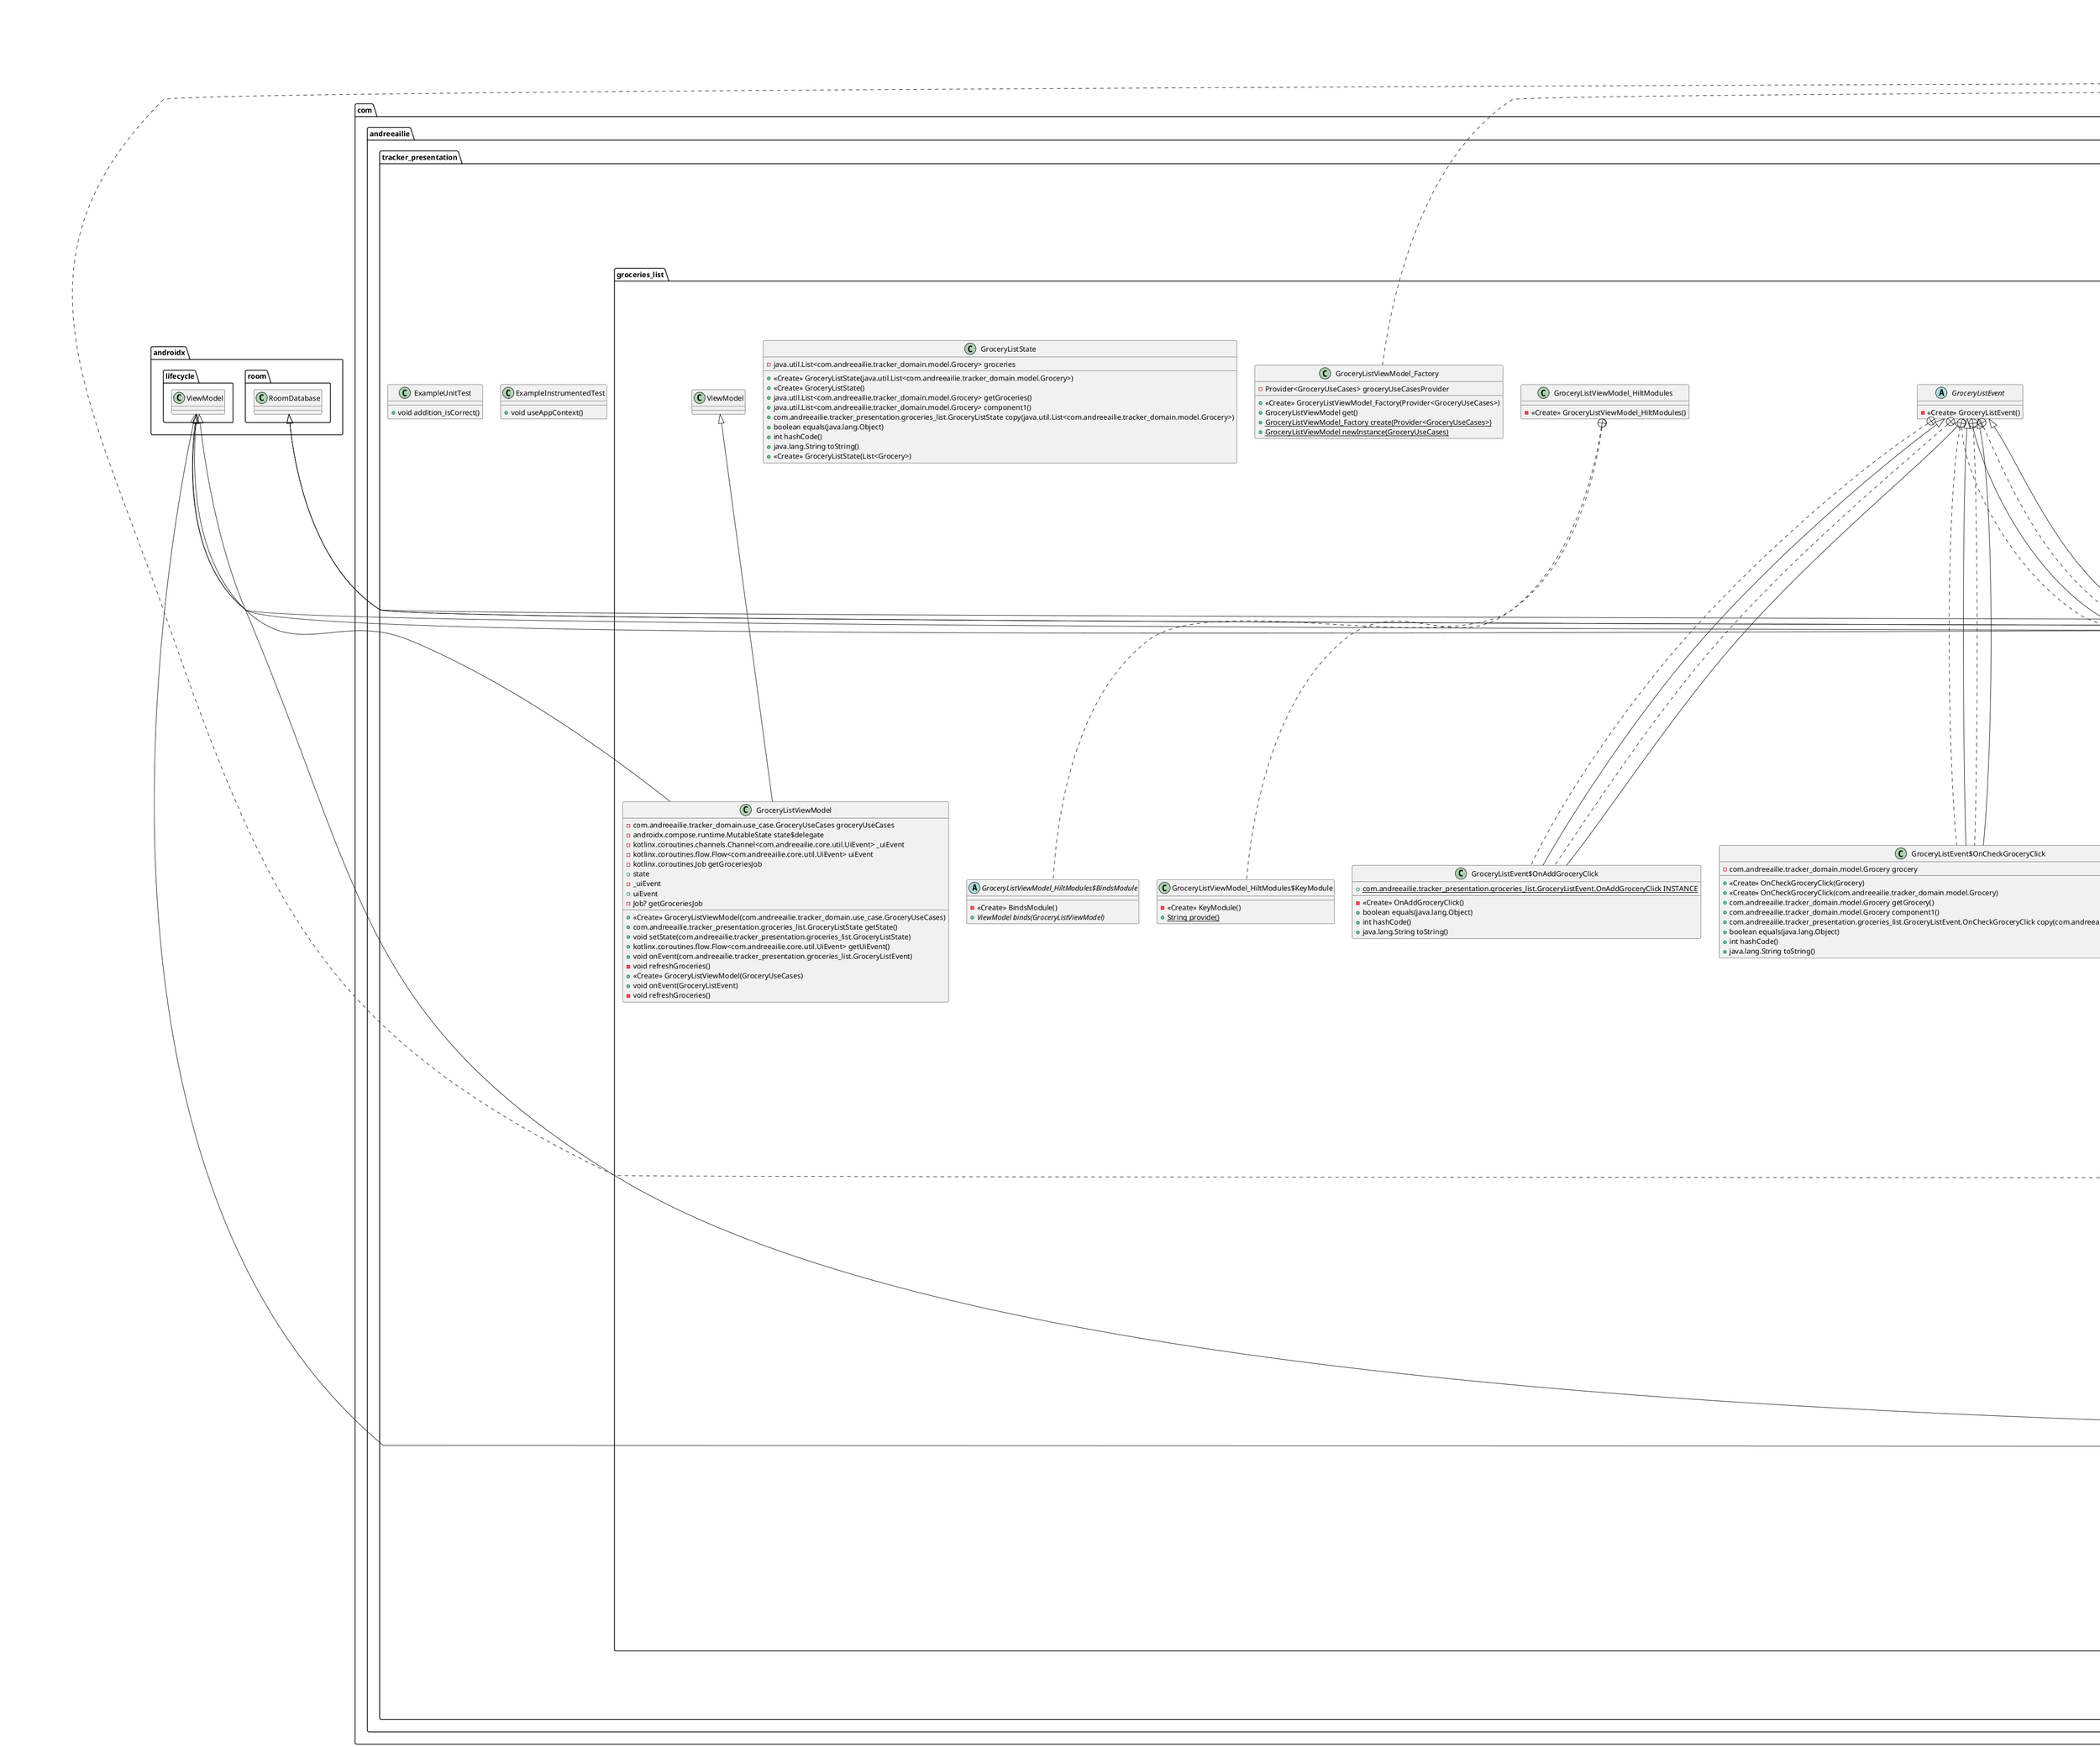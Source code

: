 @startuml
class com.andreeailie.tracker_domain.model.Grocery {
- java.lang.String name
- java.lang.String imageUrl
- java.lang.String unit
- int quantity
- boolean isChecked
- java.lang.Integer id
+ <<Create>> Grocery(java.lang.String,java.lang.String,java.lang.String,int,boolean,java.lang.Integer)
+ java.lang.String getName()
+ java.lang.String getImageUrl()
+ java.lang.String getUnit()
+ int getQuantity()
+ boolean isChecked()
+ java.lang.Integer getId()
+ java.lang.String component1()
+ java.lang.String component2()
+ java.lang.String component3()
+ int component4()
+ boolean component5()
+ java.lang.Integer component6()
+ com.andreeailie.tracker_domain.model.Grocery copy(java.lang.String,java.lang.String,java.lang.String,int,boolean,java.lang.Integer)
+ boolean equals(java.lang.Object)
+ int hashCode()
+ java.lang.String toString()
}


class com.andreeailie.tracker_domain.use_case.AddGrocery {
- com.andreeailie.tracker_domain.repository.TrackerRepository repository
+ <<Create>> AddGrocery(com.andreeailie.tracker_domain.repository.TrackerRepository)
+ java.lang.Object invoke(com.andreeailie.tracker_domain.model.Grocery,kotlin.coroutines.Continuation<? super kotlin.Unit>)
}


class com.andreeailie.tracker_data.di.TrackerDataModule_ProvideFileUploadRepositoryFactory {
- Provider<FileUploadApi> apiProvider
+ <<Create>> TrackerDataModule_ProvideFileUploadRepositoryFactory(Provider<FileUploadApi>)
+ FileUploadRepository get()
+ {static} TrackerDataModule_ProvideFileUploadRepositoryFactory create(Provider<FileUploadApi>)
+ {static} FileUploadRepository provideFileUploadRepository(FileUploadApi)
}


class com.andreeailie.tracker_presentation.components.NutrientInfoKt {
}
class com.andreeailie.tracker_presentation.tracker_overview.MealKt {
- {static} java.util.List<com.andreeailie.tracker_presentation.tracker_overview.Meal> defaultMeals
+ {static} java.util.List<com.andreeailie.tracker_presentation.tracker_overview.Meal> getDefaultMeals()
}


class com.andreeailie.tracker_presentation.groceries_list.add_grocery.GroceryTextFieldState {
- java.lang.String text
- java.lang.String hint
- boolean isHintVisible
+ <<Create>> GroceryTextFieldState(java.lang.String,java.lang.String,boolean)
+ <<Create>> GroceryTextFieldState()
+ java.lang.String getText()
+ java.lang.String getHint()
+ boolean isHintVisible()
+ java.lang.String component1()
+ java.lang.String component2()
+ boolean component3()
+ com.andreeailie.tracker_presentation.groceries_list.add_grocery.GroceryTextFieldState copy(java.lang.String,java.lang.String,boolean)
+ boolean equals(java.lang.Object)
+ int hashCode()
+ java.lang.String toString()
}


class com.andreeailie.tracker_presentation.search.SearchViewModel {
+  state
-  _uiEvent
+  uiEvent
+ <<Create>> SearchViewModel(TrackerUseCases,FilterOutDigits)
+ void onEvent(SearchEvent)
- void executeSearch(String,(List<TrackableFood>) -> Unit)
- void trackFood(SearchEvent.OnTrackFoodClick)
- void trackIdentifiedFood(SearchEvent.OnTrackFoodClick)
- void saveIdentifiedItems(Map<String, Pair<String, Int>>,String,LocalDate,String)
}


class com.andreeailie.tracker_data.remote.dto.SearchRecipeRequest {
+ <<Create>> SearchRecipeRequest(String)
}

abstract class com.andreeailie.tracker_data.local.GroceryDatabase {
+ GroceryDao dao
}

class hilt_aggregated_deps._com_andreeailie_tracker_domain_di_TrackerDomainModule {
}
class com.andreeailie.tracker_domain.use_case.TrackerUseCases {
+ <<Create>> TrackerUseCases(TrackFood,SearchFood,GetFoodsForDate,DeleteTrackedFood,CalculateMealNutrients,UploadFile)
}

interface com.andreeailie.tracker_data.local.RecipeDao {
+ {abstract}kotlinx.coroutines.flow.Flow<java.util.List<com.andreeailie.tracker_data.local.entity.RecipeEntity>> getRecipes()
+ {abstract}java.lang.Object insertRecipe(com.andreeailie.tracker_data.local.entity.RecipeEntity,kotlin.coroutines.Continuation<? super kotlin.Unit>)
+ {abstract}java.lang.Object deleteRecipe(com.andreeailie.tracker_data.local.entity.RecipeEntity,kotlin.coroutines.Continuation<? super kotlin.Unit>)
}

class com.andreeailie.tracker_presentation.groceries_list.GroceryListViewModel {
- com.andreeailie.tracker_domain.use_case.GroceryUseCases groceryUseCases
- androidx.compose.runtime.MutableState state$delegate
- kotlinx.coroutines.channels.Channel<com.andreeailie.core.util.UiEvent> _uiEvent
- kotlinx.coroutines.flow.Flow<com.andreeailie.core.util.UiEvent> uiEvent
- kotlinx.coroutines.Job getGroceriesJob
+ <<Create>> GroceryListViewModel(com.andreeailie.tracker_domain.use_case.GroceryUseCases)
+ com.andreeailie.tracker_presentation.groceries_list.GroceryListState getState()
+ void setState(com.andreeailie.tracker_presentation.groceries_list.GroceryListState)
+ kotlinx.coroutines.flow.Flow<com.andreeailie.core.util.UiEvent> getUiEvent()
+ void onEvent(com.andreeailie.tracker_presentation.groceries_list.GroceryListEvent)
- void refreshGroceries()
}


class com.andreeailie.tracker_data.di.TrackerDataModule {
+ {static} com.andreeailie.tracker_data.di.TrackerDataModule INSTANCE
- <<Create>> TrackerDataModule()
+ okhttp3.OkHttpClient provideOkHttpClient()
+ com.andreeailie.tracker_data.remote.CustomFoodApi provideCustomFoodApi(okhttp3.OkHttpClient)
+ com.andreeailie.tracker_data.remote.FileUploadApi provideFileUploadApi(okhttp3.OkHttpClient)
+ com.andreeailie.tracker_data.remote.ModelApi provideModelApi(okhttp3.OkHttpClient)
+ com.andreeailie.tracker_data.local.TrackerDatabase provideTrackerDatabase(android.app.Application)
+ com.andreeailie.tracker_data.local.GroceryDatabase provideGroceryDatabase(android.app.Application)
+ com.andreeailie.tracker_domain.repository.TrackerRepository provideTrackerRepository(com.andreeailie.tracker_data.remote.CustomFoodApi,com.andreeailie.tracker_data.local.TrackerDatabase,com.andreeailie.tracker_data.local.GroceryDatabase)
+ com.andreeailie.tracker_domain.repository.FileUploadRepository provideFileUploadRepository(com.andreeailie.tracker_data.remote.FileUploadApi)
+ com.andreeailie.tracker_domain.repository.ModelRepository provideModelRepository(com.andreeailie.tracker_data.remote.ModelApi)
}


class com.andreeailie.tracker_presentation.search.FileUploadViewModel_HiltModules_KeyModule_ProvideFactory {
+ String get()
+ {static} FileUploadViewModel_HiltModules_KeyModule_ProvideFactory create()
+ {static} String provide()
}

class com.andreeailie.tracker_presentation.search.FileUploadViewModel_HiltModules_KeyModule_ProvideFactory$InstanceHolder {
- {static} FileUploadViewModel_HiltModules_KeyModule_ProvideFactory INSTANCE
}

class com.andreeailie.tracker_data.local.GroceryDatabase_Impl {
- GroceryDao _groceryDao
# SupportSQLiteOpenHelper createOpenHelper(DatabaseConfiguration)
# InvalidationTracker createInvalidationTracker()
+ void clearAllTables()
# Map<Class<?>,List<Class<?>>> getRequiredTypeConverters()
+ Set<Class<? extends AutoMigrationSpec>> getRequiredAutoMigrationSpecs()
+ List<Migration> getAutoMigrations(Map<Class<? extends AutoMigrationSpec>,AutoMigrationSpec>)
+ GroceryDao getDao()
}


class com.andreeailie.tracker_presentation.tracker_overview.components.NutrientBarInfoKt {
}
class com.andreeailie.tracker_presentation.tracker_overview.TrackerOverviewViewModel_Factory {
- Provider<Preferences> preferencesProvider
- Provider<TrackerUseCases> trackerUseCasesProvider
+ <<Create>> TrackerOverviewViewModel_Factory(Provider<Preferences>,Provider<TrackerUseCases>)
+ TrackerOverviewViewModel get()
+ {static} TrackerOverviewViewModel_Factory create(Provider<Preferences>,Provider<TrackerUseCases>)
+ {static} TrackerOverviewViewModel newInstance(Preferences,TrackerUseCases)
}


class com.andreeailie.tracker_data.local.TrackerDao_RecipeDatabase_Impl {
- RoomDatabase __db
- EntityInsertionAdapter<TrackedFoodEntity> __insertionAdapterOfTrackedFoodEntity
- EntityDeletionOrUpdateAdapter<TrackedFoodEntity> __deletionAdapterOfTrackedFoodEntity
+ <<Create>> TrackerDao_RecipeDatabase_Impl(RoomDatabase)
+ Object insertTrackedFood(TrackedFoodEntity,Continuation<? super Unit>)
+ Object deleteTrackedFood(TrackedFoodEntity,Continuation<? super Unit>)
+ Flow<List<TrackedFoodEntity>> getFoodsForDate(int,int,int)
+ {static} List<Class<?>> getRequiredConverters()
}


class com.andreeailie.tracker_presentation.tracker_overview.TrackerOverviewEvent$OnNextDayClick {
}
class com.andreeailie.tracker_presentation.tracker_overview.TrackerOverviewEvent$OnPreviousDayClick {
}
class com.andreeailie.tracker_presentation.tracker_overview.TrackerOverviewEvent$OnToggleMealClick {
+ <<Create>> OnToggleMealClick(Meal)
}

class com.andreeailie.tracker_presentation.tracker_overview.TrackerOverviewEvent$OnDeleteTrackedFoodClick {
+ <<Create>> OnDeleteTrackedFoodClick(TrackedFood)
}

class com.andreeailie.tracker_presentation.tracker_overview.TrackerOverviewEvent$OnAddFoodClick {
+ <<Create>> OnAddFoodClick(Meal)
}

class com.andreeailie.tracker_presentation.tracker_overview.TrackerOverviewEvent {
}
class hilt_aggregated_deps._com_andreeailie_tracker_presentation_search_SearchViewModel_HiltModules_BindsModule {
}
class com.andreeailie.tracker_presentation.tracker_overview.TrackerOverviewState {
- int totalCarbs
- int totalProtein
- int totalFat
- int totalCalories
- int carbsGoal
- int proteinGoal
- int fatGoal
- int caloriesGoal
- java.time.LocalDate date
- java.util.List<com.andreeailie.tracker_domain.model.TrackedFood> trackedFoods
- java.util.List<com.andreeailie.tracker_presentation.tracker_overview.Meal> meals
+ <<Create>> TrackerOverviewState(int,int,int,int,int,int,int,int,java.time.LocalDate,java.util.List<com.andreeailie.tracker_domain.model.TrackedFood>,java.util.List<com.andreeailie.tracker_presentation.tracker_overview.Meal>)
+ <<Create>> TrackerOverviewState()
+ int getTotalCarbs()
+ int getTotalProtein()
+ int getTotalFat()
+ int getTotalCalories()
+ int getCarbsGoal()
+ int getProteinGoal()
+ int getFatGoal()
+ int getCaloriesGoal()
+ java.time.LocalDate getDate()
+ java.util.List<com.andreeailie.tracker_domain.model.TrackedFood> getTrackedFoods()
+ java.util.List<com.andreeailie.tracker_presentation.tracker_overview.Meal> getMeals()
+ int component1()
+ java.util.List<com.andreeailie.tracker_domain.model.TrackedFood> component10()
+ java.util.List<com.andreeailie.tracker_presentation.tracker_overview.Meal> component11()
+ int component2()
+ int component3()
+ int component4()
+ int component5()
+ int component6()
+ int component7()
+ int component8()
+ java.time.LocalDate component9()
+ com.andreeailie.tracker_presentation.tracker_overview.TrackerOverviewState copy(int,int,int,int,int,int,int,int,java.time.LocalDate,java.util.List<com.andreeailie.tracker_domain.model.TrackedFood>,java.util.List<com.andreeailie.tracker_presentation.tracker_overview.Meal>)
+ boolean equals(java.lang.Object)
+ int hashCode()
+ java.lang.String toString()
}


class com.andreeailie.tracker_presentation.components.DismissBackgroundKt {
+ {static} void DismissBackground(androidx.compose.material3.DismissState)
}

class com.andreeailie.tracker_domain.use_case.ToggleGroceryStatus {
+ <<Create>> ToggleGroceryStatus(TrackerRepository)
+ void invoke(Grocery)
}

class com.andreeailie.tracker_data.mapper.TrackedFoodMapperKt {
+ {static} com.andreeailie.tracker_domain.model.TrackedFood toTrackedFood(com.andreeailie.tracker_data.local.entity.TrackedFoodEntity)
+ {static} com.andreeailie.tracker_data.local.entity.TrackedFoodEntity toTrackedFoodEntity(com.andreeailie.tracker_domain.model.TrackedFood)
}

class hilt_aggregated_deps._com_andreeailie_tracker_presentation_groceries_list_GroceryListViewModel_HiltModules_BindsModule {
}
class com.andreeailie.tracker_presentation.search.SearchViewModel_HiltModules_KeyModule_ProvideFactory {
+ String get()
+ {static} SearchViewModel_HiltModules_KeyModule_ProvideFactory create()
+ {static} String provide()
}

class com.andreeailie.tracker_presentation.search.SearchViewModel_HiltModules_KeyModule_ProvideFactory$InstanceHolder {
- {static} SearchViewModel_HiltModules_KeyModule_ProvideFactory INSTANCE
}

class com.andreeailie.tracker_data.remote.dto.SearchRecipeDto {
+ <<Create>> SearchRecipeDto(List<SearchedRecipe>)
}

class com.andreeailie.tracker_presentation.components.UnitDisplayKt {
}
class com.andreeailie.tracker_data.remote.dto.SearchedRecipe {
- java.lang.String name
- java.lang.String imageUrl
- java.util.List<kotlin.Triple<java.lang.String,java.lang.String,java.lang.String>> ingredients
- float servingSize
- int servings
- java.lang.String instructions
+ <<Create>> SearchedRecipe(java.lang.String,java.lang.String,java.util.List<kotlin.Triple<java.lang.String,java.lang.String,java.lang.String>>,float,int,java.lang.String)
+ java.lang.String getName()
+ java.lang.String getImageUrl()
+ java.util.List<kotlin.Triple<java.lang.String,java.lang.String,java.lang.String>> getIngredients()
+ float getServingSize()
+ int getServings()
+ java.lang.String getInstructions()
+ java.lang.String component1()
+ java.lang.String component2()
+ java.util.List<kotlin.Triple<java.lang.String,java.lang.String,java.lang.String>> component3()
+ float component4()
+ int component5()
+ java.lang.String component6()
+ com.andreeailie.tracker_data.remote.dto.SearchedRecipe copy(java.lang.String,java.lang.String,java.util.List<kotlin.Triple<java.lang.String,java.lang.String,java.lang.String>>,float,int,java.lang.String)
+ boolean equals(java.lang.Object)
+ int hashCode()
+ java.lang.String toString()
}


class com.andreeailie.tracker_domain.di.TrackerDomainModule {
+ {static} com.andreeailie.tracker_domain.di.TrackerDomainModule INSTANCE
- <<Create>> TrackerDomainModule()
+ com.andreeailie.tracker_domain.use_case.TrackerUseCases provideTrackerUseCases(com.andreeailie.tracker_domain.repository.TrackerRepository,com.andreeailie.tracker_domain.repository.ModelRepository,com.andreeailie.core.domain.preferences.Preferences)
+ com.andreeailie.tracker_domain.use_case.GroceryUseCases provideGroceriesUseCases(com.andreeailie.tracker_domain.repository.TrackerRepository)
}


class com.andreeailie.tracker_presentation.groceries_list.GroceriesListScreenKt {
+ {static} void GroceriesListScreen(kotlin.jvm.functions.Function1<? super com.andreeailie.core.util.UiEvent.Navigate,kotlin.Unit>,com.andreeailie.tracker_presentation.groceries_list.GroceryListViewModel)
}

class com.andreeailie.tracker_data.remote.dto.SearchProductDto {
+ <<Create>> SearchProductDto(List<SearchedProduct>)
}

class com.andreeailie.tracker_domain.use_case.CalculateMealNutrients$MealNutrients {
+ <<Create>> MealNutrients(Int,Int,Int,Int,MealType)
}

class com.andreeailie.tracker_domain.use_case.CalculateMealNutrients$Result {
+ <<Create>> Result(Int,Int,Int,Int,Int,Int,Int,Int,Map<MealType, MealNutrients>)
}

class com.andreeailie.tracker_domain.use_case.CalculateMealNutrients {
+ <<Create>> CalculateMealNutrients(Preferences)
+ Result invoke(List<TrackedFood>)
- Int bmr(UserInfo)
- Int dailyCalorieRequirement(UserInfo)
}

class hilt_aggregated_deps._com_andreeailie_tracker_data_di_TrackerDataModule {
}
abstract class com.andreeailie.tracker_data.local.GroceryDatabase {
+ <<Create>> GroceryDatabase()
+ {abstract}com.andreeailie.tracker_data.local.GroceryDao getDao()
}

class com.andreeailie.tracker_data.local.entity.GroceryEntity {
+ <<Create>> GroceryEntity(String,String?,String,Int,Boolean,Int?)
}

class com.andreeailie.tracker_domain.use_case.TrackerUseCases {
- com.andreeailie.tracker_domain.use_case.TrackFood trackFood
- com.andreeailie.tracker_domain.use_case.SearchFood searchFood
- com.andreeailie.tracker_domain.use_case.GetFoodsForDate getFoodsForDate
- com.andreeailie.tracker_domain.use_case.DeleteTrackedFood deleteTrackedFood
- com.andreeailie.tracker_domain.use_case.CalculateMealNutrients calculateMealNutrients
- com.andreeailie.tracker_domain.use_case.UploadFile uploadFile
+ <<Create>> TrackerUseCases(com.andreeailie.tracker_domain.use_case.TrackFood,com.andreeailie.tracker_domain.use_case.SearchFood,com.andreeailie.tracker_domain.use_case.GetFoodsForDate,com.andreeailie.tracker_domain.use_case.DeleteTrackedFood,com.andreeailie.tracker_domain.use_case.CalculateMealNutrients,com.andreeailie.tracker_domain.use_case.UploadFile)
+ com.andreeailie.tracker_domain.use_case.TrackFood getTrackFood()
+ com.andreeailie.tracker_domain.use_case.SearchFood getSearchFood()
+ com.andreeailie.tracker_domain.use_case.GetFoodsForDate getGetFoodsForDate()
+ com.andreeailie.tracker_domain.use_case.DeleteTrackedFood getDeleteTrackedFood()
+ com.andreeailie.tracker_domain.use_case.CalculateMealNutrients getCalculateMealNutrients()
+ com.andreeailie.tracker_domain.use_case.UploadFile getUploadFile()
+ com.andreeailie.tracker_domain.use_case.TrackFood component1()
+ com.andreeailie.tracker_domain.use_case.SearchFood component2()
+ com.andreeailie.tracker_domain.use_case.GetFoodsForDate component3()
+ com.andreeailie.tracker_domain.use_case.DeleteTrackedFood component4()
+ com.andreeailie.tracker_domain.use_case.CalculateMealNutrients component5()
+ com.andreeailie.tracker_domain.use_case.UploadFile component6()
+ com.andreeailie.tracker_domain.use_case.TrackerUseCases copy(com.andreeailie.tracker_domain.use_case.TrackFood,com.andreeailie.tracker_domain.use_case.SearchFood,com.andreeailie.tracker_domain.use_case.GetFoodsForDate,com.andreeailie.tracker_domain.use_case.DeleteTrackedFood,com.andreeailie.tracker_domain.use_case.CalculateMealNutrients,com.andreeailie.tracker_domain.use_case.UploadFile)
+ boolean equals(java.lang.Object)
+ int hashCode()
+ java.lang.String toString()
}


class hilt_aggregated_deps._com_andreeailie_tracker_presentation_search_FileUploadViewModel_HiltModules_KeyModule {
}
class com.andreeailie.tracker_domain.model.TrackableFood {
- java.lang.String name
- boolean isBranded
- java.lang.String brandName
- java.lang.String imageUrl
- int quantity
- java.lang.String unit
- int caloriesPer100g
- int carbsPer100g
- int proteinPer100g
- int fatPer100g
+ <<Create>> TrackableFood(java.lang.String,boolean,java.lang.String,java.lang.String,int,java.lang.String,int,int,int,int)
+ java.lang.String getName()
+ boolean isBranded()
+ java.lang.String getBrandName()
+ java.lang.String getImageUrl()
+ int getQuantity()
+ java.lang.String getUnit()
+ int getCaloriesPer100g()
+ int getCarbsPer100g()
+ int getProteinPer100g()
+ int getFatPer100g()
+ java.lang.String component1()
+ int component10()
+ boolean component2()
+ java.lang.String component3()
+ java.lang.String component4()
+ int component5()
+ java.lang.String component6()
+ int component7()
+ int component8()
+ int component9()
+ com.andreeailie.tracker_domain.model.TrackableFood copy(java.lang.String,boolean,java.lang.String,java.lang.String,int,java.lang.String,int,int,int,int)
+ boolean equals(java.lang.Object)
+ int hashCode()
+ java.lang.String toString()
}


interface com.andreeailie.tracker_domain.repository.FileUploadRepository {
+ Boolean uploadImage(File)
}

class com.andreeailie.tracker_data.local.GroceryDao_Impl {
- RoomDatabase __db
- EntityInsertionAdapter<GroceryEntity> __insertionAdapterOfGroceryEntity
- EntityDeletionOrUpdateAdapter<GroceryEntity> __deletionAdapterOfGroceryEntity
+ <<Create>> GroceryDao_Impl(RoomDatabase)
+ Object insertGrocery(GroceryEntity,Continuation<? super Unit>)
+ Object deleteGrocery(GroceryEntity,Continuation<? super Unit>)
+ Flow<List<GroceryEntity>> getGroceries()
+ {static} List<Class<?>> getRequiredConverters()
}


class com.andreeailie.tracker_data.remote.dto.SearchRecipeRequest {
- java.lang.String query
+ <<Create>> SearchRecipeRequest(java.lang.String)
+ java.lang.String getQuery()
+ java.lang.String component1()
+ com.andreeailie.tracker_data.remote.dto.SearchRecipeRequest copy(java.lang.String)
+ boolean equals(java.lang.Object)
+ int hashCode()
+ java.lang.String toString()
}


class com.andreeailie.tracker_data.ExampleInstrumentedTest {
+ <<Create>> ExampleInstrumentedTest()
+ void useAppContext()
}

class com.andreeailie.tracker_presentation.groceries_list.GroceryListViewModel_Factory {
- Provider<GroceryUseCases> groceryUseCasesProvider
+ <<Create>> GroceryListViewModel_Factory(Provider<GroceryUseCases>)
+ GroceryListViewModel get()
+ {static} GroceryListViewModel_Factory create(Provider<GroceryUseCases>)
+ {static} GroceryListViewModel newInstance(GroceryUseCases)
}


class error.NonExistentClass {
}
abstract class com.andreeailie.tracker_presentation.groceries_list.add_grocery.AddEditGroceryEvent {
- <<Create>> AddEditGroceryEvent()
}

class com.andreeailie.tracker_presentation.groceries_list.add_grocery.AddEditGroceryEvent$ChangeImageUrlFocus {
- androidx.compose.ui.focus.FocusState focusState
+ <<Create>> ChangeImageUrlFocus(androidx.compose.ui.focus.FocusState)
+ androidx.compose.ui.focus.FocusState getFocusState()
+ androidx.compose.ui.focus.FocusState component1()
+ com.andreeailie.tracker_presentation.groceries_list.add_grocery.AddEditGroceryEvent.ChangeImageUrlFocus copy(androidx.compose.ui.focus.FocusState)
+ boolean equals(java.lang.Object)
+ int hashCode()
+ java.lang.String toString()
}


class com.andreeailie.tracker_presentation.groceries_list.add_grocery.AddEditGroceryEvent$ChangeNameFocus {
- androidx.compose.ui.focus.FocusState focusState
+ <<Create>> ChangeNameFocus(androidx.compose.ui.focus.FocusState)
+ androidx.compose.ui.focus.FocusState getFocusState()
+ androidx.compose.ui.focus.FocusState component1()
+ com.andreeailie.tracker_presentation.groceries_list.add_grocery.AddEditGroceryEvent.ChangeNameFocus copy(androidx.compose.ui.focus.FocusState)
+ boolean equals(java.lang.Object)
+ int hashCode()
+ java.lang.String toString()
}


class com.andreeailie.tracker_presentation.groceries_list.add_grocery.AddEditGroceryEvent$ChangeQuantityFocus {
- androidx.compose.ui.focus.FocusState focusState
+ <<Create>> ChangeQuantityFocus(androidx.compose.ui.focus.FocusState)
+ androidx.compose.ui.focus.FocusState getFocusState()
+ androidx.compose.ui.focus.FocusState component1()
+ com.andreeailie.tracker_presentation.groceries_list.add_grocery.AddEditGroceryEvent.ChangeQuantityFocus copy(androidx.compose.ui.focus.FocusState)
+ boolean equals(java.lang.Object)
+ int hashCode()
+ java.lang.String toString()
}


class com.andreeailie.tracker_presentation.groceries_list.add_grocery.AddEditGroceryEvent$ChangeUnitFocus {
- androidx.compose.ui.focus.FocusState focusState
+ <<Create>> ChangeUnitFocus(androidx.compose.ui.focus.FocusState)
+ androidx.compose.ui.focus.FocusState getFocusState()
+ androidx.compose.ui.focus.FocusState component1()
+ com.andreeailie.tracker_presentation.groceries_list.add_grocery.AddEditGroceryEvent.ChangeUnitFocus copy(androidx.compose.ui.focus.FocusState)
+ boolean equals(java.lang.Object)
+ int hashCode()
+ java.lang.String toString()
}


class com.andreeailie.tracker_presentation.groceries_list.add_grocery.AddEditGroceryEvent$EnteredImageUrl {
- java.lang.String value
+ <<Create>> EnteredImageUrl(java.lang.String)
+ java.lang.String getValue()
+ java.lang.String component1()
+ com.andreeailie.tracker_presentation.groceries_list.add_grocery.AddEditGroceryEvent.EnteredImageUrl copy(java.lang.String)
+ boolean equals(java.lang.Object)
+ int hashCode()
+ java.lang.String toString()
}


class com.andreeailie.tracker_presentation.groceries_list.add_grocery.AddEditGroceryEvent$EnteredName {
- java.lang.String value
+ <<Create>> EnteredName(java.lang.String)
+ java.lang.String getValue()
+ java.lang.String component1()
+ com.andreeailie.tracker_presentation.groceries_list.add_grocery.AddEditGroceryEvent.EnteredName copy(java.lang.String)
+ boolean equals(java.lang.Object)
+ int hashCode()
+ java.lang.String toString()
}


class com.andreeailie.tracker_presentation.groceries_list.add_grocery.AddEditGroceryEvent$EnteredQuantity {
- java.lang.String value
+ <<Create>> EnteredQuantity(java.lang.String)
+ java.lang.String getValue()
+ java.lang.String component1()
+ com.andreeailie.tracker_presentation.groceries_list.add_grocery.AddEditGroceryEvent.EnteredQuantity copy(java.lang.String)
+ boolean equals(java.lang.Object)
+ int hashCode()
+ java.lang.String toString()
}


class com.andreeailie.tracker_presentation.groceries_list.add_grocery.AddEditGroceryEvent$EnteredUnit {
- java.lang.String value
+ <<Create>> EnteredUnit(java.lang.String)
+ java.lang.String getValue()
+ java.lang.String component1()
+ com.andreeailie.tracker_presentation.groceries_list.add_grocery.AddEditGroceryEvent.EnteredUnit copy(java.lang.String)
+ boolean equals(java.lang.Object)
+ int hashCode()
+ java.lang.String toString()
}


class com.andreeailie.tracker_presentation.groceries_list.add_grocery.AddEditGroceryEvent$SaveNewEvent {
+ {static} com.andreeailie.tracker_presentation.groceries_list.add_grocery.AddEditGroceryEvent.SaveNewEvent INSTANCE
- <<Create>> SaveNewEvent()
+ boolean equals(java.lang.Object)
+ int hashCode()
+ java.lang.String toString()
}


class com.andreeailie.tracker_presentation.search.SearchViewModel_HiltModules {
- <<Create>> SearchViewModel_HiltModules()
}

abstract class com.andreeailie.tracker_presentation.search.SearchViewModel_HiltModules$BindsModule {
- <<Create>> BindsModule()
+ {abstract}ViewModel binds(SearchViewModel)
}

class com.andreeailie.tracker_presentation.search.SearchViewModel_HiltModules$KeyModule {
- <<Create>> KeyModule()
+ {static} String provide()
}

class com.andreeailie.tracker_data.repository.FileUploadRepositoryImpl {
+ <<Create>> FileUploadRepositoryImpl(FileUploadApi)
+ Boolean uploadImage(File)
}

class com.andreeailie.tracker_domain.use_case.TrackFood {
- com.andreeailie.tracker_domain.repository.TrackerRepository repository
+ <<Create>> TrackFood(com.andreeailie.tracker_domain.repository.TrackerRepository)
+ java.lang.Object invoke(java.lang.String,int,java.lang.String,com.andreeailie.tracker_domain.model.MealType,java.time.LocalDate,kotlin.coroutines.Continuation<? super kotlin.Unit>)
}


class com.andreeailie.tracker_presentation.tracker_overview.Meal {
- com.andreeailie.core.util.UiText name
- int drawableRes
- com.andreeailie.tracker_domain.model.MealType mealType
- int carbs
- int protein
- int fat
- int calories
- boolean isExpanded
+ <<Create>> Meal(com.andreeailie.core.util.UiText,int,com.andreeailie.tracker_domain.model.MealType,int,int,int,int,boolean)
+ com.andreeailie.core.util.UiText getName()
+ int getDrawableRes()
+ com.andreeailie.tracker_domain.model.MealType getMealType()
+ int getCarbs()
+ int getProtein()
+ int getFat()
+ int getCalories()
+ boolean isExpanded()
+ com.andreeailie.core.util.UiText component1()
+ int component2()
+ com.andreeailie.tracker_domain.model.MealType component3()
+ int component4()
+ int component5()
+ int component6()
+ int component7()
+ boolean component8()
+ com.andreeailie.tracker_presentation.tracker_overview.Meal copy(com.andreeailie.core.util.UiText,int,com.andreeailie.tracker_domain.model.MealType,int,int,int,int,boolean)
+ boolean equals(java.lang.Object)
+ int hashCode()
+ java.lang.String toString()
}


class com.andreeailie.tracker_presentation.groceries_list.add_grocery.AddEditGroceryEvent$EnteredName {
+ <<Create>> EnteredName(String)
}

class com.andreeailie.tracker_presentation.groceries_list.add_grocery.AddEditGroceryEvent$ChangeNameFocus {
+ <<Create>> ChangeNameFocus(FocusState)
}

class com.andreeailie.tracker_presentation.groceries_list.add_grocery.AddEditGroceryEvent$EnteredImageUrl {
+ <<Create>> EnteredImageUrl(String)
}

class com.andreeailie.tracker_presentation.groceries_list.add_grocery.AddEditGroceryEvent$ChangeImageUrlFocus {
+ <<Create>> ChangeImageUrlFocus(FocusState)
}

class com.andreeailie.tracker_presentation.groceries_list.add_grocery.AddEditGroceryEvent$EnteredUnit {
+ <<Create>> EnteredUnit(String)
}

class com.andreeailie.tracker_presentation.groceries_list.add_grocery.AddEditGroceryEvent$ChangeUnitFocus {
+ <<Create>> ChangeUnitFocus(FocusState)
}

class com.andreeailie.tracker_presentation.groceries_list.add_grocery.AddEditGroceryEvent$EnteredQuantity {
+ <<Create>> EnteredQuantity(String)
}

class com.andreeailie.tracker_presentation.groceries_list.add_grocery.AddEditGroceryEvent$ChangeQuantityFocus {
+ <<Create>> ChangeQuantityFocus(FocusState)
}

class com.andreeailie.tracker_presentation.groceries_list.add_grocery.AddEditGroceryEvent$SaveNewEvent {
}
class com.andreeailie.tracker_presentation.groceries_list.add_grocery.AddEditGroceryEvent {
}
class com.andreeailie.tracker_presentation.groceries_list.GroceryListEvent$OnDeleteGroceryClick {
+ <<Create>> OnDeleteGroceryClick(Grocery)
}

class com.andreeailie.tracker_presentation.groceries_list.GroceryListEvent$OnAddGroceryClick {
}
class com.andreeailie.tracker_presentation.groceries_list.GroceryListEvent$OnCheckGroceryClick {
+ <<Create>> OnCheckGroceryClick(Grocery)
}

class com.andreeailie.tracker_presentation.groceries_list.GroceryListEvent {
}
class com.andreeailie.tracker_presentation.tracker_overview.TrackerOverviewViewModel {
- com.andreeailie.tracker_domain.use_case.TrackerUseCases trackerUseCases
- androidx.compose.runtime.MutableState state$delegate
- kotlinx.coroutines.channels.Channel<com.andreeailie.core.util.UiEvent> _uiEvent
- kotlinx.coroutines.flow.Flow<com.andreeailie.core.util.UiEvent> uiEvent
- kotlinx.coroutines.Job getFoodsForDateJob
+ <<Create>> TrackerOverviewViewModel(com.andreeailie.core.domain.preferences.Preferences,com.andreeailie.tracker_domain.use_case.TrackerUseCases)
+ com.andreeailie.tracker_presentation.tracker_overview.TrackerOverviewState getState()
- void setState(com.andreeailie.tracker_presentation.tracker_overview.TrackerOverviewState)
+ kotlinx.coroutines.flow.Flow<com.andreeailie.core.util.UiEvent> getUiEvent()
+ void onEvent(com.andreeailie.tracker_presentation.tracker_overview.TrackerOverviewEvent)
- void refreshFoods()
}


class com.andreeailie.tracker_data.local.entity.RecipeEntity {
+ <<Create>> RecipeEntity(String,String?,List<MutableMap<String, Int>>,String,Int,String,String,Int?)
}

class com.andreeailie.tracker_presentation.tracker_overview.TrackerOverviewScreenKt {
+ {static} void TrackerOverviewScreen(kotlin.jvm.functions.Function1<? super com.andreeailie.core.util.UiEvent.Navigate,kotlin.Unit>,com.andreeailie.tracker_presentation.tracker_overview.TrackerOverviewViewModel)
}

interface com.andreeailie.tracker_data.local.RecipeDao {
+ Flow<List<RecipeEntity>> getRecipes()
+ void insertRecipe(RecipeEntity)
+ void deleteRecipe(RecipeEntity)
}

abstract class com.andreeailie.tracker_data.local.TrackerDatabase {
+ <<Create>> TrackerDatabase()
+ {abstract}com.andreeailie.tracker_data.local.TrackerDao getDao()
}

class com.andreeailie.tracker_presentation.tracker_overview.Meal {
+ <<Create>> Meal(UiText,Int,MealType,Int,Int,Int,Int,Boolean)
}

class com.andreeailie.tracker_data.local.TrackerDao_TrackerDatabase_Impl {
- RoomDatabase __db
- EntityInsertionAdapter<TrackedFoodEntity> __insertionAdapterOfTrackedFoodEntity
- EntityDeletionOrUpdateAdapter<TrackedFoodEntity> __deletionAdapterOfTrackedFoodEntity
+ <<Create>> TrackerDao_TrackerDatabase_Impl(RoomDatabase)
+ Object insertTrackedFood(TrackedFoodEntity,Continuation<? super Unit>)
+ Object deleteTrackedFood(TrackedFoodEntity,Continuation<? super Unit>)
+ Flow<List<TrackedFoodEntity>> getFoodsForDate(int,int,int)
+ {static} List<Class<?>> getRequiredConverters()
}


class com.andreeailie.tracker_presentation.tracker_overview.components.DaySelectorKt {
+ {static} void DaySelector(java.time.LocalDate,kotlin.jvm.functions.Function0<kotlin.Unit>,kotlin.jvm.functions.Function0<kotlin.Unit>,androidx.compose.ui.Modifier)
}

interface com.andreeailie.tracker_data.local.TrackerDao {
+ {abstract}java.lang.Object insertTrackedFood(com.andreeailie.tracker_data.local.entity.TrackedFoodEntity,kotlin.coroutines.Continuation<? super kotlin.Unit>)
+ {abstract}java.lang.Object deleteTrackedFood(com.andreeailie.tracker_data.local.entity.TrackedFoodEntity,kotlin.coroutines.Continuation<? super kotlin.Unit>)
+ {abstract}kotlinx.coroutines.flow.Flow<java.util.List<com.andreeailie.tracker_data.local.entity.TrackedFoodEntity>> getFoodsForDate(int,int,int)
}

class com.andreeailie.tracker_presentation.groceries_list.GroceryListViewModel_HiltModules {
- <<Create>> GroceryListViewModel_HiltModules()
}

abstract class com.andreeailie.tracker_presentation.groceries_list.GroceryListViewModel_HiltModules$BindsModule {
- <<Create>> BindsModule()
+ {abstract}ViewModel binds(GroceryListViewModel)
}

class com.andreeailie.tracker_presentation.groceries_list.GroceryListViewModel_HiltModules$KeyModule {
- <<Create>> KeyModule()
+ {static} String provide()
}

class com.andreeailie.tracker_presentation.tracker_overview.TrackerOverviewViewModel_HiltModules_KeyModule_ProvideFactory {
+ String get()
+ {static} TrackerOverviewViewModel_HiltModules_KeyModule_ProvideFactory create()
+ {static} String provide()
}

class com.andreeailie.tracker_presentation.tracker_overview.TrackerOverviewViewModel_HiltModules_KeyModule_ProvideFactory$InstanceHolder {
- {static} TrackerOverviewViewModel_HiltModules_KeyModule_ProvideFactory INSTANCE
}

class com.andreeailie.tracker_data.repository.FileUploadRepositoryImpl {
- com.andreeailie.tracker_data.remote.FileUploadApi api
+ <<Create>> FileUploadRepositoryImpl(com.andreeailie.tracker_data.remote.FileUploadApi)
+ java.lang.Object uploadImage(java.io.File,kotlin.coroutines.Continuation<? super java.lang.Boolean>)
}


class com.andreeailie.tracker_domain.model.Result {
- java.util.List<java.lang.Integer> coordinates
- double precision
+ <<Create>> Result(java.lang.String,java.util.List<java.lang.Integer>,double)
+ java.lang.String getClass()
+ java.util.List<java.lang.Integer> getCoordinates()
+ double getPrecision()
+ java.lang.String component1()
+ java.util.List<java.lang.Integer> component2()
+ double component3()
+ com.andreeailie.tracker_domain.model.Result copy(java.lang.String,java.util.List<java.lang.Integer>,double)
+ boolean equals(java.lang.Object)
+ int hashCode()
+ java.lang.String toString()
}


class com.andreeailie.tracker_presentation.groceries_list.add_grocery.AddEditGroceryViewModel {
- com.andreeailie.tracker_domain.use_case.GroceryUseCases groceryUseCases
- androidx.compose.runtime.MutableState<com.andreeailie.tracker_presentation.groceries_list.add_grocery.GroceryTextFieldState> _groceryName
- androidx.compose.runtime.State<com.andreeailie.tracker_presentation.groceries_list.add_grocery.GroceryTextFieldState> groceryName
- androidx.compose.runtime.MutableState<com.andreeailie.tracker_presentation.groceries_list.add_grocery.GroceryTextFieldState> _groceryUnit
- androidx.compose.runtime.State<com.andreeailie.tracker_presentation.groceries_list.add_grocery.GroceryTextFieldState> groceryUnit
- androidx.compose.runtime.MutableState<com.andreeailie.tracker_presentation.groceries_list.add_grocery.GroceryTextFieldState> _eventQuantity
- androidx.compose.runtime.State<com.andreeailie.tracker_presentation.groceries_list.add_grocery.GroceryTextFieldState> eventQuantity
- androidx.compose.runtime.MutableState<com.andreeailie.tracker_presentation.groceries_list.add_grocery.GroceryTextFieldState> _eventImageUrl
- androidx.compose.runtime.State<com.andreeailie.tracker_presentation.groceries_list.add_grocery.GroceryTextFieldState> eventImageUrl
- kotlinx.coroutines.flow.MutableSharedFlow<com.andreeailie.tracker_presentation.groceries_list.add_grocery.AddEditGroceryViewModel.UiEvent> _eventFlow
- kotlinx.coroutines.flow.SharedFlow<com.andreeailie.tracker_presentation.groceries_list.add_grocery.AddEditGroceryViewModel.UiEvent> eventFlow
- java.lang.Integer currentGroceryId
+ <<Create>> AddEditGroceryViewModel(com.andreeailie.tracker_domain.use_case.GroceryUseCases,androidx.lifecycle.SavedStateHandle)
+ androidx.compose.runtime.State<com.andreeailie.tracker_presentation.groceries_list.add_grocery.GroceryTextFieldState> getGroceryName()
+ androidx.compose.runtime.State<com.andreeailie.tracker_presentation.groceries_list.add_grocery.GroceryTextFieldState> getGroceryUnit()
+ androidx.compose.runtime.State<com.andreeailie.tracker_presentation.groceries_list.add_grocery.GroceryTextFieldState> getEventQuantity()
+ androidx.compose.runtime.State<com.andreeailie.tracker_presentation.groceries_list.add_grocery.GroceryTextFieldState> getEventImageUrl()
+ kotlinx.coroutines.flow.SharedFlow<com.andreeailie.tracker_presentation.groceries_list.add_grocery.AddEditGroceryViewModel.UiEvent> getEventFlow()
+ java.lang.Integer getCurrentGroceryId()
+ void setCurrentGroceryId(java.lang.Integer)
+ void onEvent(com.andreeailie.tracker_presentation.groceries_list.add_grocery.AddEditGroceryEvent)
}


abstract class com.andreeailie.tracker_presentation.groceries_list.add_grocery.AddEditGroceryViewModel$UiEvent {
- <<Create>> UiEvent()
}

class com.andreeailie.tracker_presentation.groceries_list.add_grocery.AddEditGroceryViewModel$UiEvent$SaveNewEvent {
+ {static} com.andreeailie.tracker_presentation.groceries_list.add_grocery.AddEditGroceryViewModel.UiEvent.SaveNewEvent INSTANCE
- <<Create>> SaveNewEvent()
+ boolean equals(java.lang.Object)
+ int hashCode()
+ java.lang.String toString()
}


class com.andreeailie.tracker_presentation.groceries_list.add_grocery.AddEditGroceryViewModel$UiEvent$ShowSnackbar {
- java.lang.String message
+ <<Create>> ShowSnackbar(java.lang.String)
+ java.lang.String getMessage()
+ java.lang.String component1()
+ com.andreeailie.tracker_presentation.groceries_list.add_grocery.AddEditGroceryViewModel.UiEvent.ShowSnackbar copy(java.lang.String)
+ boolean equals(java.lang.Object)
+ int hashCode()
+ java.lang.String toString()
}


interface com.andreeailie.tracker_data.local.GroceryDao {
+ Flow<List<GroceryEntity>> getGroceries()
+ void insertGrocery(GroceryEntity)
+ void deleteGrocery(GroceryEntity)
}

class com.andreeailie.tracker_data.remote.dto.SearchedProduct {
- java.lang.String foodName
- java.lang.Boolean isBranded
- java.lang.String brandName
- java.lang.String imageUrl
- java.lang.Integer quantity
- java.lang.String unit
- com.andreeailie.tracker_data.remote.dto.Nutriments nutriments
+ <<Create>> SearchedProduct(java.lang.String,java.lang.Boolean,java.lang.String,java.lang.String,java.lang.Integer,java.lang.String,com.andreeailie.tracker_data.remote.dto.Nutriments)
+ java.lang.String getFoodName()
+ java.lang.Boolean isBranded()
+ java.lang.String getBrandName()
+ java.lang.String getImageUrl()
+ java.lang.Integer getQuantity()
+ java.lang.String getUnit()
+ com.andreeailie.tracker_data.remote.dto.Nutriments getNutriments()
+ java.lang.String component1()
+ java.lang.Boolean component2()
+ java.lang.String component3()
+ java.lang.String component4()
+ java.lang.Integer component5()
+ java.lang.String component6()
+ com.andreeailie.tracker_data.remote.dto.Nutriments component7()
+ com.andreeailie.tracker_data.remote.dto.SearchedProduct copy(java.lang.String,java.lang.Boolean,java.lang.String,java.lang.String,java.lang.Integer,java.lang.String,com.andreeailie.tracker_data.remote.dto.Nutriments)
+ boolean equals(java.lang.Object)
+ int hashCode()
+ java.lang.String toString()
}


class com.andreeailie.tracker_data.remote.dto.SearchFoodRequest {
- java.lang.String query
+ <<Create>> SearchFoodRequest(java.lang.String)
+ java.lang.String getQuery()
+ java.lang.String component1()
+ com.andreeailie.tracker_data.remote.dto.SearchFoodRequest copy(java.lang.String)
+ boolean equals(java.lang.Object)
+ int hashCode()
+ java.lang.String toString()
}


class com.andreeailie.tracker_presentation.tracker_overview.TrackerOverviewState {
+ <<Create>> TrackerOverviewState(Int,Int,Int,Int,Int,Int,Int,Int,LocalDate,List<TrackedFood>,List<Meal>)
}

class com.andreeailie.tracker_presentation.groceries_list.components.GroceryItemKt {
+ {static} void GroceryItem(androidx.compose.ui.Modifier,com.andreeailie.tracker_domain.model.Grocery,kotlin.jvm.functions.Function1<? super com.andreeailie.tracker_domain.model.Grocery,kotlin.Unit>)
}

class hilt_aggregated_deps._com_andreeailie_tracker_presentation_tracker_overview_TrackerOverviewViewModel_HiltModules_BindsModule {
}
class com.andreeailie.tracker_data.remote.dto.SearchGroceryRequest {
+ <<Create>> SearchGroceryRequest(String)
}

class com.andreeailie.tracker_data.remote.dto.SearchedGrocery {
- java.lang.String name
- boolean isBranded
- java.lang.String brandName
- java.lang.String imageUrl
- java.lang.String unit
- int calories
- int quantity
- java.lang.String type
- boolean isChecked
+ <<Create>> SearchedGrocery(java.lang.String,boolean,java.lang.String,java.lang.String,java.lang.String,int,int,java.lang.String,boolean)
+ java.lang.String getName()
+ boolean isBranded()
+ java.lang.String getBrandName()
+ java.lang.String getImageUrl()
+ java.lang.String getUnit()
+ int getCalories()
+ int getQuantity()
+ java.lang.String getType()
+ boolean isChecked()
+ java.lang.String component1()
+ boolean component2()
+ java.lang.String component3()
+ java.lang.String component4()
+ java.lang.String component5()
+ int component6()
+ int component7()
+ java.lang.String component8()
+ boolean component9()
+ com.andreeailie.tracker_data.remote.dto.SearchedGrocery copy(java.lang.String,boolean,java.lang.String,java.lang.String,java.lang.String,int,int,java.lang.String,boolean)
+ boolean equals(java.lang.Object)
+ int hashCode()
+ java.lang.String toString()
}


class com.andreeailie.tracker_presentation.search.FileUploadViewModel_HiltModules {
- <<Create>> FileUploadViewModel_HiltModules()
}

abstract class com.andreeailie.tracker_presentation.search.FileUploadViewModel_HiltModules$BindsModule {
- <<Create>> BindsModule()
+ {abstract}ViewModel binds(FileUploadViewModel)
}

class com.andreeailie.tracker_presentation.search.FileUploadViewModel_HiltModules$KeyModule {
- <<Create>> KeyModule()
+ {static} String provide()
}

class com.andreeailie.tracker_domain.use_case.GroceryUseCases {
- com.andreeailie.tracker_domain.use_case.AddGrocery addGrocery
- com.andreeailie.tracker_domain.use_case.DeleteGrocery deleteGrocery
- com.andreeailie.tracker_domain.use_case.SearchGrocery searchGrocery
- com.andreeailie.tracker_domain.use_case.GetGroceries getGroceries
- com.andreeailie.tracker_domain.use_case.ToggleGroceryStatus toggleGroceryStatus
+ <<Create>> GroceryUseCases(com.andreeailie.tracker_domain.use_case.AddGrocery,com.andreeailie.tracker_domain.use_case.DeleteGrocery,com.andreeailie.tracker_domain.use_case.SearchGrocery,com.andreeailie.tracker_domain.use_case.GetGroceries,com.andreeailie.tracker_domain.use_case.ToggleGroceryStatus)
+ com.andreeailie.tracker_domain.use_case.AddGrocery getAddGrocery()
+ com.andreeailie.tracker_domain.use_case.DeleteGrocery getDeleteGrocery()
+ com.andreeailie.tracker_domain.use_case.SearchGrocery getSearchGrocery()
+ com.andreeailie.tracker_domain.use_case.GetGroceries getGetGroceries()
+ com.andreeailie.tracker_domain.use_case.ToggleGroceryStatus getToggleGroceryStatus()
+ com.andreeailie.tracker_domain.use_case.AddGrocery component1()
+ com.andreeailie.tracker_domain.use_case.DeleteGrocery component2()
+ com.andreeailie.tracker_domain.use_case.SearchGrocery component3()
+ com.andreeailie.tracker_domain.use_case.GetGroceries component4()
+ com.andreeailie.tracker_domain.use_case.ToggleGroceryStatus component5()
+ com.andreeailie.tracker_domain.use_case.GroceryUseCases copy(com.andreeailie.tracker_domain.use_case.AddGrocery,com.andreeailie.tracker_domain.use_case.DeleteGrocery,com.andreeailie.tracker_domain.use_case.SearchGrocery,com.andreeailie.tracker_domain.use_case.GetGroceries,com.andreeailie.tracker_domain.use_case.ToggleGroceryStatus)
+ boolean equals(java.lang.Object)
+ int hashCode()
+ java.lang.String toString()
}


class com.andreeailie.tracker_domain.ExampleInstrumentedTest {
+ <<Create>> ExampleInstrumentedTest()
+ void useAppContext()
}

class com.andreeailie.tracker_domain.use_case.GetFoodsForDate {
- com.andreeailie.tracker_domain.repository.TrackerRepository repository
+ <<Create>> GetFoodsForDate(com.andreeailie.tracker_domain.repository.TrackerRepository)
+ kotlinx.coroutines.flow.Flow<java.util.List<com.andreeailie.tracker_domain.model.TrackedFood>> invoke(java.time.LocalDate)
}


class com.andreeailie.tracker_domain.di.TrackerDomainModule {
+ TrackerUseCases provideTrackerUseCases(TrackerRepository,ModelRepository,Preferences)
+ GroceryUseCases provideGroceriesUseCases(TrackerRepository)
}

class com.andreeailie.tracker_data.remote.dto.SearchedGrocery {
+ <<Create>> SearchedGrocery(String,Boolean,String?,String?,String,Int,Int,String,Boolean)
}

class com.andreeailie.tracker_domain.di.TrackerDomainModule_ProvideGroceriesUseCasesFactory {
- Provider<TrackerRepository> repositoryProvider
+ <<Create>> TrackerDomainModule_ProvideGroceriesUseCasesFactory(Provider<TrackerRepository>)
+ GroceryUseCases get()
+ {static} TrackerDomainModule_ProvideGroceriesUseCasesFactory create(Provider<TrackerRepository>)
+ {static} GroceryUseCases provideGroceriesUseCases(TrackerRepository)
}


abstract class com.andreeailie.tracker_presentation.tracker_overview.TrackerOverviewEvent {
- <<Create>> TrackerOverviewEvent()
}

class com.andreeailie.tracker_presentation.tracker_overview.TrackerOverviewEvent$OnAddFoodClick {
- com.andreeailie.tracker_presentation.tracker_overview.Meal meal
+ <<Create>> OnAddFoodClick(com.andreeailie.tracker_presentation.tracker_overview.Meal)
+ com.andreeailie.tracker_presentation.tracker_overview.Meal getMeal()
+ com.andreeailie.tracker_presentation.tracker_overview.Meal component1()
+ com.andreeailie.tracker_presentation.tracker_overview.TrackerOverviewEvent.OnAddFoodClick copy(com.andreeailie.tracker_presentation.tracker_overview.Meal)
+ boolean equals(java.lang.Object)
+ int hashCode()
+ java.lang.String toString()
}


class com.andreeailie.tracker_presentation.tracker_overview.TrackerOverviewEvent$OnDeleteTrackedFoodClick {
- com.andreeailie.tracker_domain.model.TrackedFood trackedFood
+ <<Create>> OnDeleteTrackedFoodClick(com.andreeailie.tracker_domain.model.TrackedFood)
+ com.andreeailie.tracker_domain.model.TrackedFood getTrackedFood()
+ com.andreeailie.tracker_domain.model.TrackedFood component1()
+ com.andreeailie.tracker_presentation.tracker_overview.TrackerOverviewEvent.OnDeleteTrackedFoodClick copy(com.andreeailie.tracker_domain.model.TrackedFood)
+ boolean equals(java.lang.Object)
+ int hashCode()
+ java.lang.String toString()
}


class com.andreeailie.tracker_presentation.tracker_overview.TrackerOverviewEvent$OnNextDayClick {
+ {static} com.andreeailie.tracker_presentation.tracker_overview.TrackerOverviewEvent.OnNextDayClick INSTANCE
- <<Create>> OnNextDayClick()
}


class com.andreeailie.tracker_presentation.tracker_overview.TrackerOverviewEvent$OnPreviousDayClick {
+ {static} com.andreeailie.tracker_presentation.tracker_overview.TrackerOverviewEvent.OnPreviousDayClick INSTANCE
- <<Create>> OnPreviousDayClick()
}


class com.andreeailie.tracker_presentation.tracker_overview.TrackerOverviewEvent$OnToggleMealClick {
- com.andreeailie.tracker_presentation.tracker_overview.Meal meal
+ <<Create>> OnToggleMealClick(com.andreeailie.tracker_presentation.tracker_overview.Meal)
+ com.andreeailie.tracker_presentation.tracker_overview.Meal getMeal()
+ com.andreeailie.tracker_presentation.tracker_overview.Meal component1()
+ com.andreeailie.tracker_presentation.tracker_overview.TrackerOverviewEvent.OnToggleMealClick copy(com.andreeailie.tracker_presentation.tracker_overview.Meal)
+ boolean equals(java.lang.Object)
+ int hashCode()
+ java.lang.String toString()
}


class com.andreeailie.tracker_domain.model.UploadResponse {
+ <<Create>> UploadResponse(Boolean,String?,List<Result>?)
}

class com.andreeailie.tracker_domain.model.Result {
+ <<Create>> Result(String,List<Int>,Double)
}

class com.andreeailie.tracker_presentation.tracker_overview.components.ExpandableMealKt {
+ {static} void ExpandableMeal(com.andreeailie.tracker_presentation.tracker_overview.Meal,kotlin.jvm.functions.Function0<kotlin.Unit>,kotlin.jvm.functions.Function0<kotlin.Unit>,androidx.compose.ui.Modifier)
}

class error.NonExistentClass {
}
class com.andreeailie.tracker_data.remote.OpenFoodApi$Companion {
+  BASE_URL
}

interface com.andreeailie.tracker_data.remote.OpenFoodApi {
+ SearchProductDto searchFood(String,Int,Int)
}

class com.andreeailie.tracker_presentation.search.components.TrackableFoodItemKt {
+ {static} void TrackableFoodItem(com.andreeailie.tracker_presentation.search.TrackableFoodUiState,kotlin.jvm.functions.Function0<kotlin.Unit>,kotlin.jvm.functions.Function1<? super java.lang.String,kotlin.Unit>,kotlin.jvm.functions.Function0<kotlin.Unit>,androidx.compose.ui.Modifier)
}

class com.andreeailie.tracker_data.remote.dto.SearchRecipeDto {
- java.util.List<com.andreeailie.tracker_data.remote.dto.SearchedRecipe> recipes
+ <<Create>> SearchRecipeDto(java.util.List<com.andreeailie.tracker_data.remote.dto.SearchedRecipe>)
+ java.util.List<com.andreeailie.tracker_data.remote.dto.SearchedRecipe> getRecipes()
+ java.util.List<com.andreeailie.tracker_data.remote.dto.SearchedRecipe> component1()
+ com.andreeailie.tracker_data.remote.dto.SearchRecipeDto copy(java.util.List<com.andreeailie.tracker_data.remote.dto.SearchedRecipe>)
+ boolean equals(java.lang.Object)
+ int hashCode()
+ java.lang.String toString()
}


class com.andreeailie.tracker_data.remote.dto.SearchFoodRequest {
+ <<Create>> SearchFoodRequest(String)
}

class com.andreeailie.tracker_data.local.TrackerDatabase_Impl {
- TrackerDao _trackerDao
# SupportSQLiteOpenHelper createOpenHelper(DatabaseConfiguration)
# InvalidationTracker createInvalidationTracker()
+ void clearAllTables()
# Map<Class<?>,List<Class<?>>> getRequiredTypeConverters()
+ Set<Class<? extends AutoMigrationSpec>> getRequiredAutoMigrationSpecs()
+ List<Migration> getAutoMigrations(Map<Class<? extends AutoMigrationSpec>,AutoMigrationSpec>)
+ TrackerDao getDao()
}


class com.andreeailie.tracker_presentation.search.FileUploadViewModel {
-  _uploadResponse
+ LiveData<UploadResponse> uploadResponse
+ <<Create>> FileUploadViewModel(TrackerUseCases)
+ void uploadImage(File)
}


class com.andreeailie.tracker_presentation.search.SearchState {
+ <<Create>> SearchState(String,Boolean,Boolean,List<TrackableFoodUiState>)
}

class com.andreeailie.tracker_data.mapper.GroceryMapperKt {
+ {static} com.andreeailie.tracker_domain.model.Grocery toGrocery(com.andreeailie.tracker_data.remote.dto.SearchedGrocery)
+ {static} com.andreeailie.tracker_domain.model.Grocery toGrocery(com.andreeailie.tracker_data.local.entity.GroceryEntity)
+ {static} com.andreeailie.tracker_data.local.entity.GroceryEntity toGroceryEntity(com.andreeailie.tracker_domain.model.Grocery)
}

class com.andreeailie.tracker_data.remote.dto.SearchProductDto {
- java.util.List<com.andreeailie.tracker_data.remote.dto.SearchedProduct> products
+ <<Create>> SearchProductDto(java.util.List<com.andreeailie.tracker_data.remote.dto.SearchedProduct>)
+ java.util.List<com.andreeailie.tracker_data.remote.dto.SearchedProduct> getProducts()
+ java.util.List<com.andreeailie.tracker_data.remote.dto.SearchedProduct> component1()
+ com.andreeailie.tracker_data.remote.dto.SearchProductDto copy(java.util.List<com.andreeailie.tracker_data.remote.dto.SearchedProduct>)
+ boolean equals(java.lang.Object)
+ int hashCode()
+ java.lang.String toString()
}


class com.andreeailie.tracker_domain.model.TrackableFood {
+ <<Create>> TrackableFood(String,Boolean,String?,String?,Int,String,Int,Int,Int,Int)
}

class com.andreeailie.tracker_presentation.tracker_overview.TrackerOverviewViewModel {
+  state
-  _uiEvent
+  uiEvent
- Job? getFoodsForDateJob
+ <<Create>> TrackerOverviewViewModel(Preferences,TrackerUseCases)
+ void onEvent(TrackerOverviewEvent)
- void refreshFoods()
}


interface com.andreeailie.tracker_data.remote.CustomFoodApi {
+ {static} java.lang.String BASE_URL
+ {static} com.andreeailie.tracker_data.remote.CustomFoodApi.Companion Companion
+ {abstract}java.lang.Object searchFood(com.andreeailie.tracker_data.remote.dto.SearchFoodRequest,kotlin.coroutines.Continuation<? super com.andreeailie.tracker_data.remote.dto.SearchProductDto>)
+ {abstract}java.lang.Object getNutrients(com.andreeailie.tracker_data.remote.dto.NutrientRequest,kotlin.coroutines.Continuation<? super com.andreeailie.tracker_data.remote.dto.SearchedProduct>)
+ {abstract}java.lang.Object searchRecipe(com.andreeailie.tracker_data.remote.dto.SearchRecipeRequest,kotlin.coroutines.Continuation<? super com.andreeailie.tracker_data.remote.dto.SearchRecipeDto>)
+ {abstract}java.lang.Object searchGrocery(com.andreeailie.tracker_data.remote.dto.SearchGroceryRequest,kotlin.coroutines.Continuation<? super com.andreeailie.tracker_data.remote.dto.SearchGroceryDto>)
}


class com.andreeailie.tracker_data.remote.CustomFoodApi$Companion {
+ {static} java.lang.String BASE_URL
- <<Create>> Companion()
}


class com.andreeailie.tracker_presentation.search.SearchViewModel_Factory {
- Provider<TrackerUseCases> trackerUseCasesProvider
- Provider<FilterOutDigits> filterOutDigitsProvider
+ <<Create>> SearchViewModel_Factory(Provider<TrackerUseCases>,Provider<FilterOutDigits>)
+ SearchViewModel get()
+ {static} SearchViewModel_Factory create(Provider<TrackerUseCases>,Provider<FilterOutDigits>)
+ {static} SearchViewModel newInstance(TrackerUseCases,FilterOutDigits)
}


interface com.andreeailie.tracker_data.local.GroceryDao {
+ {abstract}kotlinx.coroutines.flow.Flow<java.util.List<com.andreeailie.tracker_data.local.entity.GroceryEntity>> getGroceries()
+ {abstract}java.lang.Object insertGrocery(com.andreeailie.tracker_data.local.entity.GroceryEntity,kotlin.coroutines.Continuation<? super kotlin.Unit>)
+ {abstract}java.lang.Object deleteGrocery(com.andreeailie.tracker_data.local.entity.GroceryEntity,kotlin.coroutines.Continuation<? super kotlin.Unit>)
}

class com.andreeailie.tracker_data.remote.dto.Nutriments {
+ <<Create>> Nutriments(Double,Double,Double,Double)
}

class com.andreeailie.tracker_domain.use_case.SearchGrocery {
- com.andreeailie.tracker_domain.repository.TrackerRepository repository
+ <<Create>> SearchGrocery(com.andreeailie.tracker_domain.repository.TrackerRepository)
}


class com.andreeailie.tracker_domain.use_case.GetGroceries {
- com.andreeailie.tracker_domain.repository.TrackerRepository repository
+ <<Create>> GetGroceries(com.andreeailie.tracker_domain.repository.TrackerRepository)
+ kotlinx.coroutines.flow.Flow<java.util.List<com.andreeailie.tracker_domain.model.Grocery>> invoke()
}


class com.andreeailie.tracker_domain.model.Grocery {
+ <<Create>> Grocery(String,String?,String,Int,Boolean,Int?)
}

class com.andreeailie.tracker_domain.model.InvalidGroceryException {
+ <<Create>> InvalidGroceryException(String)
}

interface com.andreeailie.tracker_data.remote.ModelApi {
+ {static} java.lang.String BASE_URL
+ {static} com.andreeailie.tracker_data.remote.ModelApi.Companion Companion
+ {abstract}java.lang.Object uploadImage(okhttp3.MultipartBody.Part,kotlin.coroutines.Continuation<? super com.andreeailie.tracker_domain.model.UploadResponse>)
}


class com.andreeailie.tracker_data.remote.ModelApi$Companion {
+ {static} java.lang.String BASE_URL
- <<Create>> Companion()
}


interface com.andreeailie.tracker_domain.repository.ModelRepository {
+ {abstract}java.lang.Object uploadImage(java.io.File,kotlin.coroutines.Continuation<? super com.andreeailie.tracker_domain.model.UploadResponse>)
}

class com.andreeailie.tracker_data.ExampleUnitTest {
+ void addition_isCorrect()
}

class com.andreeailie.tracker_presentation.search.SearchEvent$OnQueryChange {
+ <<Create>> OnQueryChange(String)
}

class com.andreeailie.tracker_presentation.search.SearchEvent$OnSearch {
}
class com.andreeailie.tracker_presentation.search.SearchEvent$OnToggleTrackableFood {
+ <<Create>> OnToggleTrackableFood(TrackableFood)
}

class com.andreeailie.tracker_presentation.search.SearchEvent$OnAmountForFoodChange {
+ <<Create>> OnAmountForFoodChange(TrackableFood,String)
}

class com.andreeailie.tracker_presentation.search.SearchEvent$OnTrackFoodClick {
+ <<Create>> OnTrackFoodClick(TrackableFood,MealType,LocalDate,String)
}

class com.andreeailie.tracker_presentation.search.SearchEvent$OnSearchFocusChange {
+ <<Create>> OnSearchFocusChange(Boolean)
}

class com.andreeailie.tracker_presentation.search.SearchEvent$SaveIdentifiedItems {
+ <<Create>> SaveIdentifiedItems(Map<String, Pair<String, Int>>,String,LocalDate,String)
}

class com.andreeailie.tracker_presentation.search.SearchEvent {
}
class com.andreeailie.tracker_domain.model.MealType$Breakfast {
}
class com.andreeailie.tracker_domain.model.MealType$Lunch {
}
class com.andreeailie.tracker_domain.model.MealType$Dinner {
}
class com.andreeailie.tracker_domain.model.MealType$Snack {
}
class com.andreeailie.tracker_domain.model.MealType$Companion {
+ MealType fromString(String)
}

class com.andreeailie.tracker_domain.model.MealType {
+ <<Create>> MealType(String)
}

abstract class com.andreeailie.tracker_presentation.search.SearchEvent {
- <<Create>> SearchEvent()
}

class com.andreeailie.tracker_presentation.search.SearchEvent$OnAmountForFoodChange {
- com.andreeailie.tracker_domain.model.TrackableFood food
- java.lang.String amount
+ <<Create>> OnAmountForFoodChange(com.andreeailie.tracker_domain.model.TrackableFood,java.lang.String)
+ com.andreeailie.tracker_domain.model.TrackableFood getFood()
+ java.lang.String getAmount()
+ com.andreeailie.tracker_domain.model.TrackableFood component1()
+ java.lang.String component2()
+ com.andreeailie.tracker_presentation.search.SearchEvent.OnAmountForFoodChange copy(com.andreeailie.tracker_domain.model.TrackableFood,java.lang.String)
+ boolean equals(java.lang.Object)
+ int hashCode()
+ java.lang.String toString()
}


class com.andreeailie.tracker_presentation.search.SearchEvent$OnQueryChange {
- java.lang.String query
+ <<Create>> OnQueryChange(java.lang.String)
+ java.lang.String getQuery()
+ java.lang.String component1()
+ com.andreeailie.tracker_presentation.search.SearchEvent.OnQueryChange copy(java.lang.String)
+ boolean equals(java.lang.Object)
+ int hashCode()
+ java.lang.String toString()
}


class com.andreeailie.tracker_presentation.search.SearchEvent$OnSearch {
+ {static} com.andreeailie.tracker_presentation.search.SearchEvent.OnSearch INSTANCE
- <<Create>> OnSearch()
}


class com.andreeailie.tracker_presentation.search.SearchEvent$OnSearchFocusChange {
- boolean isFocused
+ <<Create>> OnSearchFocusChange(boolean)
+ boolean isFocused()
+ boolean component1()
+ com.andreeailie.tracker_presentation.search.SearchEvent.OnSearchFocusChange copy(boolean)
+ boolean equals(java.lang.Object)
+ int hashCode()
+ java.lang.String toString()
}


class com.andreeailie.tracker_presentation.search.SearchEvent$OnToggleTrackableFood {
- com.andreeailie.tracker_domain.model.TrackableFood food
+ <<Create>> OnToggleTrackableFood(com.andreeailie.tracker_domain.model.TrackableFood)
+ com.andreeailie.tracker_domain.model.TrackableFood getFood()
+ com.andreeailie.tracker_domain.model.TrackableFood component1()
+ com.andreeailie.tracker_presentation.search.SearchEvent.OnToggleTrackableFood copy(com.andreeailie.tracker_domain.model.TrackableFood)
+ boolean equals(java.lang.Object)
+ int hashCode()
+ java.lang.String toString()
}


class com.andreeailie.tracker_presentation.search.SearchEvent$OnTrackFoodClick {
- com.andreeailie.tracker_domain.model.TrackableFood food
- com.andreeailie.tracker_domain.model.MealType mealType
- java.time.LocalDate date
- java.lang.String unit
+ <<Create>> OnTrackFoodClick(com.andreeailie.tracker_domain.model.TrackableFood,com.andreeailie.tracker_domain.model.MealType,java.time.LocalDate,java.lang.String)
+ com.andreeailie.tracker_domain.model.TrackableFood getFood()
+ com.andreeailie.tracker_domain.model.MealType getMealType()
+ java.time.LocalDate getDate()
+ java.lang.String getUnit()
+ com.andreeailie.tracker_domain.model.TrackableFood component1()
+ com.andreeailie.tracker_domain.model.MealType component2()
+ java.time.LocalDate component3()
+ java.lang.String component4()
+ com.andreeailie.tracker_presentation.search.SearchEvent.OnTrackFoodClick copy(com.andreeailie.tracker_domain.model.TrackableFood,com.andreeailie.tracker_domain.model.MealType,java.time.LocalDate,java.lang.String)
+ boolean equals(java.lang.Object)
+ int hashCode()
+ java.lang.String toString()
}


class com.andreeailie.tracker_presentation.search.SearchEvent$SaveIdentifiedItems {
- java.util.Map<java.lang.String,kotlin.Pair<java.lang.String,java.lang.Integer>> identifiedItems
- java.lang.String mealName
- java.time.LocalDate date
- java.lang.String unit
+ <<Create>> SaveIdentifiedItems(java.util.Map<java.lang.String,kotlin.Pair<java.lang.String,java.lang.Integer>>,java.lang.String,java.time.LocalDate,java.lang.String)
+ java.util.Map<java.lang.String,kotlin.Pair<java.lang.String,java.lang.Integer>> getIdentifiedItems()
+ java.lang.String getMealName()
+ java.time.LocalDate getDate()
+ java.lang.String getUnit()
+ java.util.Map<java.lang.String,kotlin.Pair<java.lang.String,java.lang.Integer>> component1()
+ java.lang.String component2()
+ java.time.LocalDate component3()
+ java.lang.String component4()
+ com.andreeailie.tracker_presentation.search.SearchEvent.SaveIdentifiedItems copy(java.util.Map<java.lang.String,kotlin.Pair<java.lang.String,java.lang.Integer>>,java.lang.String,java.time.LocalDate,java.lang.String)
+ boolean equals(java.lang.Object)
+ int hashCode()
+ java.lang.String toString()
}


class com.andreeailie.tracker_domain.use_case.TrackFood {
+ <<Create>> TrackFood(TrackerRepository)
+ void invoke(String,Int,String,MealType,LocalDate)
}

interface com.andreeailie.tracker_domain.repository.TrackerRepository {
+ Result<List<TrackableFood>> searchFood(String)
+ Result<TrackableFood?> getNutrients(String,Int,String)
+ void insertTrackedFood(TrackedFood)
+ void deleteTrackedFood(TrackedFood)
+ Flow<List<TrackedFood>> getFoodsForDate(LocalDate)
+ Result<List<Grocery>> searchGrocery(String)
+ Flow<List<Grocery>> getGroceries()
+ void insertGrocery(Grocery)
+ void deleteGrocery(Grocery)
}

class hilt_aggregated_deps._com_andreeailie_tracker_presentation_groceries_list_add_grocery_AddEditGroceryViewModel_HiltModules_KeyModule {
}
class com.andreeailie.tracker_presentation.tracker_overview.components.TrackedFoodItemKt {
+ {static} void TrackedFoodItem(com.andreeailie.tracker_domain.model.TrackedFood,androidx.compose.ui.Modifier)
}

class com.andreeailie.tracker_domain.use_case.GetGroceries {
+ <<Create>> GetGroceries(TrackerRepository)
+ Flow<List<Grocery>> invoke()
}

class com.andreeailie.tracker_presentation.tracker_overview.components.UserHeaderKt {
+ {static} void UserHeader(androidx.compose.ui.graphics.painter.Painter,java.lang.String,com.andreeailie.tracker_presentation.tracker_overview.TrackerOverviewState,androidx.compose.ui.Modifier)
}

class com.andreeailie.tracker_presentation.groceries_list.add_grocery.AddEditGroceryViewModel_HiltModules_KeyModule_ProvideFactory {
+ String get()
+ {static} AddEditGroceryViewModel_HiltModules_KeyModule_ProvideFactory create()
+ {static} String provide()
}

class com.andreeailie.tracker_presentation.groceries_list.add_grocery.AddEditGroceryViewModel_HiltModules_KeyModule_ProvideFactory$InstanceHolder {
- {static} AddEditGroceryViewModel_HiltModules_KeyModule_ProvideFactory INSTANCE
}

class com.andreeailie.tracker_data.local.RecipeDatabase_Impl {
- TrackerDao _trackerDao
# SupportSQLiteOpenHelper createOpenHelper(DatabaseConfiguration)
# InvalidationTracker createInvalidationTracker()
+ void clearAllTables()
# Map<Class<?>,List<Class<?>>> getRequiredTypeConverters()
+ Set<Class<? extends AutoMigrationSpec>> getRequiredAutoMigrationSpecs()
+ List<Migration> getAutoMigrations(Map<Class<? extends AutoMigrationSpec>,AutoMigrationSpec>)
+ TrackerDao getDao()
}


class com.andreeailie.tracker_data.remote.ModelApi$Companion {
+  BASE_URL
}

interface com.andreeailie.tracker_data.remote.ModelApi {
+ UploadResponse uploadImage(MultipartBody.Part)
}

class com.andreeailie.tracker_data.local.entity.RecipeEntity {
- java.lang.String name
- java.lang.String imageUrl
- java.util.List<java.util.Map<java.lang.String,java.lang.Integer>> ingredients
- java.lang.String servingSize
- int servings
- java.lang.String type
- java.lang.String instructions
- java.lang.Integer id
+ <<Create>> RecipeEntity(java.lang.String,java.lang.String,java.util.List<? extends java.util.Map<java.lang.String,java.lang.Integer>>,java.lang.String,int,java.lang.String,java.lang.String,java.lang.Integer)
+ java.lang.String getName()
+ java.lang.String getImageUrl()
+ java.util.List<java.util.Map<java.lang.String,java.lang.Integer>> getIngredients()
+ java.lang.String getServingSize()
+ int getServings()
+ java.lang.String getType()
+ java.lang.String getInstructions()
+ java.lang.Integer getId()
+ java.lang.String component1()
+ java.lang.String component2()
+ java.util.List<java.util.Map<java.lang.String,java.lang.Integer>> component3()
+ java.lang.String component4()
+ int component5()
+ java.lang.String component6()
+ java.lang.String component7()
+ java.lang.Integer component8()
+ com.andreeailie.tracker_data.local.entity.RecipeEntity copy(java.lang.String,java.lang.String,java.util.List<? extends java.util.Map<java.lang.String,java.lang.Integer>>,java.lang.String,int,java.lang.String,java.lang.String,java.lang.Integer)
+ boolean equals(java.lang.Object)
+ int hashCode()
+ java.lang.String toString()
}


class com.andreeailie.tracker_data.di.TrackerDataModule_ProvideModelApiFactory {
- Provider<OkHttpClient> clientProvider
+ <<Create>> TrackerDataModule_ProvideModelApiFactory(Provider<OkHttpClient>)
+ ModelApi get()
+ {static} TrackerDataModule_ProvideModelApiFactory create(Provider<OkHttpClient>)
+ {static} ModelApi provideModelApi(OkHttpClient)
}


class com.andreeailie.tracker_presentation.groceries_list.GroceryListViewModel {
+  state
-  _uiEvent
+  uiEvent
- Job? getGroceriesJob
+ <<Create>> GroceryListViewModel(GroceryUseCases)
+ void onEvent(GroceryListEvent)
- void refreshGroceries()
}


class com.andreeailie.tracker_domain.use_case.SearchFood {
+ <<Create>> SearchFood(TrackerRepository)
+ Result<List<TrackableFood>> invoke(String)
}

class com.andreeailie.tracker_presentation.components.ConfirmationDialogKt {
+ {static} void ShowConfirmationDialog(kotlin.jvm.functions.Function0<kotlin.Unit>,kotlin.jvm.functions.Function0<kotlin.Unit>)
}

class com.andreeailie.tracker_data.remote.dto.SearchGroceryDto {
+ <<Create>> SearchGroceryDto(List<SearchedGrocery>)
}

abstract class com.andreeailie.tracker_data.local.TrackerDatabase {
+ TrackerDao dao
}

class com.andreeailie.tracker_data.local.entity.TrackedFoodEntity {
- java.lang.String name
- boolean isBranded
- java.lang.String brandName
- java.lang.String imageUrl
- java.lang.String unit
- int calories
- int carbs
- int protein
- int fat
- java.lang.String type
- int quantity
- int dayOfMonth
- int month
- int year
- java.lang.Integer id
+ <<Create>> TrackedFoodEntity(java.lang.String,boolean,java.lang.String,java.lang.String,java.lang.String,int,int,int,int,java.lang.String,int,int,int,int,java.lang.Integer)
+ java.lang.String getName()
+ boolean isBranded()
+ java.lang.String getBrandName()
+ java.lang.String getImageUrl()
+ java.lang.String getUnit()
+ int getCalories()
+ int getCarbs()
+ int getProtein()
+ int getFat()
+ java.lang.String getType()
+ int getQuantity()
+ int getDayOfMonth()
+ int getMonth()
+ int getYear()
+ java.lang.Integer getId()
+ java.lang.String component1()
+ java.lang.String component10()
+ int component11()
+ int component12()
+ int component13()
+ int component14()
+ java.lang.Integer component15()
+ boolean component2()
+ java.lang.String component3()
+ java.lang.String component4()
+ java.lang.String component5()
+ int component6()
+ int component7()
+ int component8()
+ int component9()
+ com.andreeailie.tracker_data.local.entity.TrackedFoodEntity copy(java.lang.String,boolean,java.lang.String,java.lang.String,java.lang.String,int,int,int,int,java.lang.String,int,int,int,int,java.lang.Integer)
+ boolean equals(java.lang.Object)
+ int hashCode()
+ java.lang.String toString()
}


class com.andreeailie.tracker_domain.use_case.GetFoodsForDate {
+ <<Create>> GetFoodsForDate(TrackerRepository)
+ Flow<List<TrackedFood>> invoke(LocalDate)
}

class com.andreeailie.tracker_domain.model.InvalidGroceryException {
+ <<Create>> InvalidGroceryException(java.lang.String)
}

class com.andreeailie.tracker_presentation.tracker_overview.components.NutrientsBoxKt {
+ {static} void NutrientsBox(com.andreeailie.tracker_presentation.tracker_overview.TrackerOverviewState,androidx.compose.ui.Modifier)
}

class com.andreeailie.tracker_data.remote.FileUploadApi$Companion {
+  BASE_URL
}

interface com.andreeailie.tracker_data.remote.FileUploadApi {
+ UploadResponse uploadImage(MultipartBody.Part)
}

interface com.andreeailie.tracker_domain.repository.FileUploadRepository {
+ {abstract}java.lang.Object uploadImage(java.io.File,kotlin.coroutines.Continuation<? super java.lang.Boolean>)
}

class com.andreeailie.tracker_domain.use_case.SearchGrocery {
+ <<Create>> SearchGrocery(TrackerRepository)
+ Result<List<Grocery>> invoke(String)
}

class com.andreeailie.tracker_presentation.groceries_list.GroceryListViewModel_HiltModules_KeyModule_ProvideFactory {
+ String get()
+ {static} GroceryListViewModel_HiltModules_KeyModule_ProvideFactory create()
+ {static} String provide()
}

class com.andreeailie.tracker_presentation.groceries_list.GroceryListViewModel_HiltModules_KeyModule_ProvideFactory$InstanceHolder {
- {static} GroceryListViewModel_HiltModules_KeyModule_ProvideFactory INSTANCE
}

class com.andreeailie.tracker_presentation.ExampleInstrumentedTest {
+ void useAppContext()
}

class com.andreeailie.tracker_domain.model.TrackedFood {
- java.lang.String name
- boolean isBranded
- java.lang.String brandName
- java.lang.String imageUrl
- java.lang.String unit
- int calories
- int carbs
- int protein
- int fat
- com.andreeailie.tracker_domain.model.MealType mealType
- int quantity
- java.time.LocalDate date
- java.lang.Integer id
+ <<Create>> TrackedFood(java.lang.String,boolean,java.lang.String,java.lang.String,java.lang.String,int,int,int,int,com.andreeailie.tracker_domain.model.MealType,int,java.time.LocalDate,java.lang.Integer)
+ java.lang.String getName()
+ boolean isBranded()
+ java.lang.String getBrandName()
+ java.lang.String getImageUrl()
+ java.lang.String getUnit()
+ int getCalories()
+ int getCarbs()
+ int getProtein()
+ int getFat()
+ com.andreeailie.tracker_domain.model.MealType getMealType()
+ int getQuantity()
+ java.time.LocalDate getDate()
+ java.lang.Integer getId()
+ java.lang.String component1()
+ com.andreeailie.tracker_domain.model.MealType component10()
+ int component11()
+ java.time.LocalDate component12()
+ java.lang.Integer component13()
+ boolean component2()
+ java.lang.String component3()
+ java.lang.String component4()
+ java.lang.String component5()
+ int component6()
+ int component7()
+ int component8()
+ int component9()
+ com.andreeailie.tracker_domain.model.TrackedFood copy(java.lang.String,boolean,java.lang.String,java.lang.String,java.lang.String,int,int,int,int,com.andreeailie.tracker_domain.model.MealType,int,java.time.LocalDate,java.lang.Integer)
+ boolean equals(java.lang.Object)
+ int hashCode()
+ java.lang.String toString()
}


interface com.andreeailie.tracker_data.remote.FileUploadApi {
+ {static} java.lang.String BASE_URL
+ {static} com.andreeailie.tracker_data.remote.FileUploadApi.Companion Companion
+ {abstract}java.lang.Object uploadImage(okhttp3.MultipartBody.Part,kotlin.coroutines.Continuation<? super com.andreeailie.tracker_domain.model.UploadResponse>)
}


class com.andreeailie.tracker_data.remote.FileUploadApi$Companion {
+ {static} java.lang.String BASE_URL
- <<Create>> Companion()
}


class com.andreeailie.tracker_domain.model.UploadResponse {
- boolean success
- java.lang.String message
- java.util.List<com.andreeailie.tracker_domain.model.Result> results
+ <<Create>> UploadResponse(boolean,java.lang.String,java.util.List<com.andreeailie.tracker_domain.model.Result>)
+ boolean getSuccess()
+ java.lang.String getMessage()
+ java.util.List<com.andreeailie.tracker_domain.model.Result> getResults()
+ boolean component1()
+ java.lang.String component2()
+ java.util.List<com.andreeailie.tracker_domain.model.Result> component3()
+ com.andreeailie.tracker_domain.model.UploadResponse copy(boolean,java.lang.String,java.util.List<com.andreeailie.tracker_domain.model.Result>)
+ boolean equals(java.lang.Object)
+ int hashCode()
+ java.lang.String toString()
}


abstract class com.andreeailie.tracker_data.local.RecipeDatabase {
+ TrackerDao dao
}

abstract class com.andreeailie.tracker_domain.model.MealType {
- java.lang.String name
+ {static} com.andreeailie.tracker_domain.model.MealType.Companion Companion
- <<Create>> MealType(java.lang.String)
+ java.lang.String getName()
}


class com.andreeailie.tracker_domain.model.MealType$Breakfast {
+ {static} com.andreeailie.tracker_domain.model.MealType.Breakfast INSTANCE
- <<Create>> Breakfast()
+ boolean equals(java.lang.Object)
+ int hashCode()
+ java.lang.String toString()
}


class com.andreeailie.tracker_domain.model.MealType$Companion {
- <<Create>> Companion()
+ com.andreeailie.tracker_domain.model.MealType fromString(java.lang.String)
}

class com.andreeailie.tracker_domain.model.MealType$Dinner {
+ {static} com.andreeailie.tracker_domain.model.MealType.Dinner INSTANCE
- <<Create>> Dinner()
+ boolean equals(java.lang.Object)
+ int hashCode()
+ java.lang.String toString()
}


class com.andreeailie.tracker_domain.model.MealType$Lunch {
+ {static} com.andreeailie.tracker_domain.model.MealType.Lunch INSTANCE
- <<Create>> Lunch()
+ boolean equals(java.lang.Object)
+ int hashCode()
+ java.lang.String toString()
}


class com.andreeailie.tracker_domain.model.MealType$Snack {
+ {static} com.andreeailie.tracker_domain.model.MealType.Snack INSTANCE
- <<Create>> Snack()
+ boolean equals(java.lang.Object)
+ int hashCode()
+ java.lang.String toString()
}


class com.andreeailie.tracker_presentation.groceries_list.GroceryListState {
- java.util.List<com.andreeailie.tracker_domain.model.Grocery> groceries
+ <<Create>> GroceryListState(java.util.List<com.andreeailie.tracker_domain.model.Grocery>)
+ <<Create>> GroceryListState()
+ java.util.List<com.andreeailie.tracker_domain.model.Grocery> getGroceries()
+ java.util.List<com.andreeailie.tracker_domain.model.Grocery> component1()
+ com.andreeailie.tracker_presentation.groceries_list.GroceryListState copy(java.util.List<com.andreeailie.tracker_domain.model.Grocery>)
+ boolean equals(java.lang.Object)
+ int hashCode()
+ java.lang.String toString()
}


class com.andreeailie.tracker_presentation.groceries_list.components.DeleteGroceryKt {
+ {static} void DeleteGrocery(androidx.compose.ui.Modifier,com.andreeailie.tracker_domain.model.Grocery,kotlin.jvm.functions.Function1<? super com.andreeailie.tracker_domain.model.Grocery,kotlin.Unit>,kotlin.jvm.functions.Function1<? super com.andreeailie.tracker_domain.model.Grocery,kotlin.Unit>)
}

class com.andreeailie.tracker_presentation.groceries_list.add_grocery.AddEditGroceryViewModel$UiEvent$ShowSnackbar {
+ <<Create>> ShowSnackbar(String)
}

class com.andreeailie.tracker_presentation.groceries_list.add_grocery.AddEditGroceryViewModel$UiEvent$SaveNewEvent {
}
class com.andreeailie.tracker_presentation.groceries_list.add_grocery.AddEditGroceryViewModel$UiEvent {
}
class com.andreeailie.tracker_presentation.groceries_list.add_grocery.AddEditGroceryViewModel {
-  _groceryName
+ State<GroceryTextFieldState> groceryName
-  _groceryUnit
+ State<GroceryTextFieldState> groceryUnit
-  _eventQuantity
+ State<GroceryTextFieldState> eventQuantity
-  _eventImageUrl
+ State<GroceryTextFieldState> eventImageUrl
-  _eventFlow
+  eventFlow
+ Int? currentGroceryId
+ <<Create>> AddEditGroceryViewModel(GroceryUseCases,SavedStateHandle)
+ void onEvent(AddEditGroceryEvent)
}


class com.andreeailie.tracker_data.remote.dto.Nutriments {
- double calories
- double carbohydrates
- double fat
- double proteins
+ <<Create>> Nutriments(double,double,double,double)
+ double getCalories()
+ double getCarbohydrates()
+ double getFat()
+ double getProteins()
+ double component1()
+ double component2()
+ double component3()
+ double component4()
+ com.andreeailie.tracker_data.remote.dto.Nutriments copy(double,double,double,double)
+ boolean equals(java.lang.Object)
+ int hashCode()
+ java.lang.String toString()
}


interface com.andreeailie.tracker_domain.repository.ModelRepository {
+ UploadResponse uploadImage(File)
}

class com.andreeailie.tracker_presentation.search.FileUploadViewModel_Factory {
- Provider<TrackerUseCases> trackerUseCasesProvider
+ <<Create>> FileUploadViewModel_Factory(Provider<TrackerUseCases>)
+ FileUploadViewModel get()
+ {static} FileUploadViewModel_Factory create(Provider<TrackerUseCases>)
+ {static} FileUploadViewModel newInstance(TrackerUseCases)
}


class com.andreeailie.tracker_domain.use_case.UploadFile {
+ <<Create>> UploadFile(ModelRepository)
+ UploadResponse invoke(File)
}

class com.andreeailie.tracker_presentation.search.TrackableFoodUiState {
+ <<Create>> TrackableFoodUiState(TrackableFood,Boolean,String)
}

class hilt_aggregated_deps._com_andreeailie_tracker_presentation_groceries_list_GroceryListViewModel_HiltModules_KeyModule {
}
class com.andreeailie.tracker_data.remote.dto.SearchGroceryRequest {
- java.lang.String query
+ <<Create>> SearchGroceryRequest(java.lang.String)
+ java.lang.String getQuery()
+ java.lang.String component1()
+ com.andreeailie.tracker_data.remote.dto.SearchGroceryRequest copy(java.lang.String)
+ boolean equals(java.lang.Object)
+ int hashCode()
+ java.lang.String toString()
}


class error.NonExistentClass {
}
class com.andreeailie.tracker_domain.ExampleUnitTest {
+ void addition_isCorrect()
}

class com.andreeailie.tracker_presentation.groceries_list.add_grocery.AddEditGroceryViewModel_HiltModules {
- <<Create>> AddEditGroceryViewModel_HiltModules()
}

abstract class com.andreeailie.tracker_presentation.groceries_list.add_grocery.AddEditGroceryViewModel_HiltModules$BindsModule {
- <<Create>> BindsModule()
+ {abstract}ViewModel binds(AddEditGroceryViewModel)
}

class com.andreeailie.tracker_presentation.groceries_list.add_grocery.AddEditGroceryViewModel_HiltModules$KeyModule {
- <<Create>> KeyModule()
+ {static} String provide()
}

class com.andreeailie.tracker_data.repository.ModelRepositoryImpl {
- com.andreeailie.tracker_data.remote.ModelApi api
+ <<Create>> ModelRepositoryImpl(com.andreeailie.tracker_data.remote.ModelApi)
+ java.lang.Object uploadImage(java.io.File,kotlin.coroutines.Continuation<? super com.andreeailie.tracker_domain.model.UploadResponse>)
}


class com.andreeailie.tracker_data.di.TrackerDataModule {
+ OkHttpClient provideOkHttpClient()
+ CustomFoodApi provideCustomFoodApi(OkHttpClient)
+ FileUploadApi provideFileUploadApi(OkHttpClient)
+ ModelApi provideModelApi(OkHttpClient)
+ TrackerDatabase provideTrackerDatabase(Application)
+ GroceryDatabase provideGroceryDatabase(Application)
+ TrackerRepository provideTrackerRepository(CustomFoodApi,TrackerDatabase,GroceryDatabase)
+ FileUploadRepository provideFileUploadRepository(FileUploadApi)
+ ModelRepository provideModelRepository(ModelApi)
}

class com.andreeailie.tracker_data.remote.dto.NutrientRequest {
- java.lang.String foodName
- int quantity
- java.lang.String unit
+ <<Create>> NutrientRequest(java.lang.String,int,java.lang.String)
+ java.lang.String getFoodName()
+ int getQuantity()
+ java.lang.String getUnit()
+ java.lang.String component1()
+ int component2()
+ java.lang.String component3()
+ com.andreeailie.tracker_data.remote.dto.NutrientRequest copy(java.lang.String,int,java.lang.String)
+ boolean equals(java.lang.Object)
+ int hashCode()
+ java.lang.String toString()
}


class com.andreeailie.tracker_domain.di.TrackerDomainModule_ProvideTrackerUseCasesFactory {
- Provider<TrackerRepository> repositoryProvider
- Provider<ModelRepository> modelRepositoryProvider
- Provider<Preferences> preferencesProvider
+ <<Create>> TrackerDomainModule_ProvideTrackerUseCasesFactory(Provider<TrackerRepository>,Provider<ModelRepository>,Provider<Preferences>)
+ TrackerUseCases get()
+ {static} TrackerDomainModule_ProvideTrackerUseCasesFactory create(Provider<TrackerRepository>,Provider<ModelRepository>,Provider<Preferences>)
+ {static} TrackerUseCases provideTrackerUseCases(TrackerRepository,ModelRepository,Preferences)
}


class hilt_aggregated_deps._com_andreeailie_tracker_presentation_search_FileUploadViewModel_HiltModules_BindsModule {
}
class com.andreeailie.tracker_data.repository.ModelRepositoryImpl {
+ <<Create>> ModelRepositoryImpl(ModelApi)
+ UploadResponse uploadImage(File)
}

abstract class com.andreeailie.tracker_data.local.RecipeDatabase {
+ <<Create>> RecipeDatabase()
+ {abstract}com.andreeailie.tracker_data.local.TrackerDao getDao()
}

class com.andreeailie.tracker_presentation.search.SearchState {
- java.lang.String query
- boolean isHintVisible
- boolean isSearching
- java.util.List<com.andreeailie.tracker_presentation.search.TrackableFoodUiState> trackableFood
+ <<Create>> SearchState(java.lang.String,boolean,boolean,java.util.List<com.andreeailie.tracker_presentation.search.TrackableFoodUiState>)
+ <<Create>> SearchState()
+ java.lang.String getQuery()
+ boolean isHintVisible()
+ boolean isSearching()
+ java.util.List<com.andreeailie.tracker_presentation.search.TrackableFoodUiState> getTrackableFood()
+ java.lang.String component1()
+ boolean component2()
+ boolean component3()
+ java.util.List<com.andreeailie.tracker_presentation.search.TrackableFoodUiState> component4()
+ com.andreeailie.tracker_presentation.search.SearchState copy(java.lang.String,boolean,boolean,java.util.List<com.andreeailie.tracker_presentation.search.TrackableFoodUiState>)
+ boolean equals(java.lang.Object)
+ int hashCode()
+ java.lang.String toString()
}


class com.andreeailie.tracker_data.remote.CustomFoodApi$Companion {
+  BASE_URL
}

interface com.andreeailie.tracker_data.remote.CustomFoodApi {
+ SearchProductDto searchFood(SearchFoodRequest)
+ SearchedProduct getNutrients(NutrientRequest)
+ SearchRecipeDto searchRecipe(SearchRecipeRequest)
+ SearchGroceryDto searchGrocery(SearchGroceryRequest)
}

class com.andreeailie.tracker_domain.use_case.UploadFile {
- com.andreeailie.tracker_domain.repository.ModelRepository repository
+ <<Create>> UploadFile(com.andreeailie.tracker_domain.repository.ModelRepository)
+ java.lang.Object invoke(java.io.File,kotlin.coroutines.Continuation<? super com.andreeailie.tracker_domain.model.UploadResponse>)
}


class hilt_aggregated_deps._com_andreeailie_tracker_presentation_tracker_overview_TrackerOverviewViewModel_HiltModules_KeyModule {
}
class com.andreeailie.tracker_domain.use_case.SearchFood {
- com.andreeailie.tracker_domain.repository.TrackerRepository repository
+ <<Create>> SearchFood(com.andreeailie.tracker_domain.repository.TrackerRepository)
}


class error.NonExistentClass {
}
class com.andreeailie.tracker_data.di.TrackerDataModule_ProvideTrackerDatabaseFactory {
- Provider<Application> appProvider
+ <<Create>> TrackerDataModule_ProvideTrackerDatabaseFactory(Provider<Application>)
+ TrackerDatabase get()
+ {static} TrackerDataModule_ProvideTrackerDatabaseFactory create(Provider<Application>)
+ {static} TrackerDatabase provideTrackerDatabase(Application)
}


class error.NonExistentClass {
}
class com.andreeailie.tracker_presentation.tracker_overview.components.AddButtonKt {
}
class com.andreeailie.tracker_presentation.search.FileUploadScreenKt {
+ {static} void FileUploadScreen(androidx.compose.material.ScaffoldState,java.lang.String,int,int,int,kotlin.jvm.functions.Function0<kotlin.Unit>,com.andreeailie.tracker_presentation.search.SearchViewModel,com.andreeailie.tracker_presentation.search.FileUploadViewModel)
}

class com.andreeailie.tracker_data.di.TrackerDataModule_ProvideGroceryDatabaseFactory {
- Provider<Application> appProvider
+ <<Create>> TrackerDataModule_ProvideGroceryDatabaseFactory(Provider<Application>)
+ GroceryDatabase get()
+ {static} TrackerDataModule_ProvideGroceryDatabaseFactory create(Provider<Application>)
+ {static} GroceryDatabase provideGroceryDatabase(Application)
}


interface com.andreeailie.tracker_domain.repository.TrackerRepository {
+ {abstract}java.lang.Object insertTrackedFood(com.andreeailie.tracker_domain.model.TrackedFood,kotlin.coroutines.Continuation<? super kotlin.Unit>)
+ {abstract}java.lang.Object deleteTrackedFood(com.andreeailie.tracker_domain.model.TrackedFood,kotlin.coroutines.Continuation<? super kotlin.Unit>)
+ {abstract}kotlinx.coroutines.flow.Flow<java.util.List<com.andreeailie.tracker_domain.model.TrackedFood>> getFoodsForDate(java.time.LocalDate)
+ {abstract}kotlinx.coroutines.flow.Flow<java.util.List<com.andreeailie.tracker_domain.model.Grocery>> getGroceries()
+ {abstract}java.lang.Object insertGrocery(com.andreeailie.tracker_domain.model.Grocery,kotlin.coroutines.Continuation<? super kotlin.Unit>)
+ {abstract}java.lang.Object deleteGrocery(com.andreeailie.tracker_domain.model.Grocery,kotlin.coroutines.Continuation<? super kotlin.Unit>)
}

class com.andreeailie.tracker_data.di.TrackerDataModule_ProvideFileUploadApiFactory {
- Provider<OkHttpClient> clientProvider
+ <<Create>> TrackerDataModule_ProvideFileUploadApiFactory(Provider<OkHttpClient>)
+ FileUploadApi get()
+ {static} TrackerDataModule_ProvideFileUploadApiFactory create(Provider<OkHttpClient>)
+ {static} FileUploadApi provideFileUploadApi(OkHttpClient)
}


class com.andreeailie.tracker_presentation.search.FileUploadViewModel {
- com.andreeailie.tracker_domain.use_case.TrackerUseCases trackerUseCases
- androidx.lifecycle.MutableLiveData<com.andreeailie.tracker_domain.model.UploadResponse> _uploadResponse
- androidx.lifecycle.LiveData<com.andreeailie.tracker_domain.model.UploadResponse> uploadResponse
+ <<Create>> FileUploadViewModel(com.andreeailie.tracker_domain.use_case.TrackerUseCases)
+ androidx.lifecycle.LiveData<com.andreeailie.tracker_domain.model.UploadResponse> getUploadResponse()
+ void uploadImage(java.io.File)
}


class com.andreeailie.tracker_data.mapper.TrackableFoodMapperKt {
+ {static} com.andreeailie.tracker_domain.model.TrackableFood toTrackableFood(com.andreeailie.tracker_data.remote.dto.SearchedProduct)
}

class com.andreeailie.tracker_presentation.groceries_list.add_grocery.AddEditGroceryViewModel_Factory {
- Provider<GroceryUseCases> groceryUseCasesProvider
- Provider<SavedStateHandle> savedStateHandleProvider
+ <<Create>> AddEditGroceryViewModel_Factory(Provider<GroceryUseCases>,Provider<SavedStateHandle>)
+ AddEditGroceryViewModel get()
+ {static} AddEditGroceryViewModel_Factory create(Provider<GroceryUseCases>,Provider<SavedStateHandle>)
+ {static} AddEditGroceryViewModel newInstance(GroceryUseCases,SavedStateHandle)
}


class com.andreeailie.tracker_domain.use_case.DeleteTrackedFood {
+ <<Create>> DeleteTrackedFood(TrackerRepository)
+ void invoke(TrackedFood)
}

interface com.andreeailie.tracker_data.local.TrackerDao {
+ void insertTrackedFood(TrackedFoodEntity)
+ void deleteTrackedFood(TrackedFoodEntity)
+ Flow<List<TrackedFoodEntity>> getFoodsForDate(Int,Int,Int)
}

abstract class com.andreeailie.tracker_presentation.groceries_list.GroceryListEvent {
- <<Create>> GroceryListEvent()
}

class com.andreeailie.tracker_presentation.groceries_list.GroceryListEvent$OnAddGroceryClick {
+ {static} com.andreeailie.tracker_presentation.groceries_list.GroceryListEvent.OnAddGroceryClick INSTANCE
- <<Create>> OnAddGroceryClick()
+ boolean equals(java.lang.Object)
+ int hashCode()
+ java.lang.String toString()
}


class com.andreeailie.tracker_presentation.groceries_list.GroceryListEvent$OnCheckGroceryClick {
- com.andreeailie.tracker_domain.model.Grocery grocery
+ <<Create>> OnCheckGroceryClick(com.andreeailie.tracker_domain.model.Grocery)
+ com.andreeailie.tracker_domain.model.Grocery getGrocery()
+ com.andreeailie.tracker_domain.model.Grocery component1()
+ com.andreeailie.tracker_presentation.groceries_list.GroceryListEvent.OnCheckGroceryClick copy(com.andreeailie.tracker_domain.model.Grocery)
+ boolean equals(java.lang.Object)
+ int hashCode()
+ java.lang.String toString()
}


class com.andreeailie.tracker_presentation.groceries_list.GroceryListEvent$OnDeleteGroceryClick {
- com.andreeailie.tracker_domain.model.Grocery grocery
+ <<Create>> OnDeleteGroceryClick(com.andreeailie.tracker_domain.model.Grocery)
+ com.andreeailie.tracker_domain.model.Grocery getGrocery()
+ com.andreeailie.tracker_domain.model.Grocery component1()
+ com.andreeailie.tracker_presentation.groceries_list.GroceryListEvent.OnDeleteGroceryClick copy(com.andreeailie.tracker_domain.model.Grocery)
+ boolean equals(java.lang.Object)
+ int hashCode()
+ java.lang.String toString()
}


class com.andreeailie.tracker_data.remote.dto.NutrientRequest {
+ <<Create>> NutrientRequest(String,Int,String)
}

class com.andreeailie.tracker_domain.use_case.AddGrocery {
+ <<Create>> AddGrocery(TrackerRepository)
+ void invoke(Grocery)
}

class com.andreeailie.tracker_domain.use_case.DeleteGrocery {
- com.andreeailie.tracker_domain.repository.TrackerRepository repository
+ <<Create>> DeleteGrocery(com.andreeailie.tracker_domain.repository.TrackerRepository)
+ com.andreeailie.tracker_domain.repository.TrackerRepository getRepository()
+ java.lang.Object invoke(com.andreeailie.tracker_domain.model.Grocery,kotlin.coroutines.Continuation<? super kotlin.Unit>)
}


class com.andreeailie.tracker_presentation.tracker_overview.components.MealsItemsKt {
+ {static} void MealItems(java.util.List<com.andreeailie.tracker_presentation.tracker_overview.Meal>,java.util.List<com.andreeailie.tracker_domain.model.TrackedFood>,kotlin.jvm.functions.Function1<? super com.andreeailie.tracker_presentation.tracker_overview.Meal,kotlin.Unit>,kotlin.jvm.functions.Function1<? super com.andreeailie.tracker_domain.model.TrackedFood,kotlin.Unit>,kotlin.jvm.functions.Function1<? super com.andreeailie.tracker_presentation.tracker_overview.Meal,kotlin.Unit>,androidx.compose.ui.Modifier)
}

class com.andreeailie.tracker_presentation.search.SearchScreenKt {
+ {static} void SearchScreen(androidx.compose.material.ScaffoldState,java.lang.String,int,int,int,kotlin.jvm.functions.Function0<kotlin.Unit>,com.andreeailie.tracker_presentation.search.SearchViewModel,com.andreeailie.tracker_presentation.search.FileUploadViewModel)
+ {static} void DrawAnimatedContours(java.util.List<java.lang.Integer>)
+ {static} void DrawTag(java.lang.String,int,java.util.List<java.lang.Integer>,kotlin.jvm.functions.Function1<? super java.lang.String,kotlin.Unit>,kotlin.jvm.functions.Function1<? super java.lang.String,kotlin.Unit>)
+ {static} java.io.File getFileFromUri(android.content.Context,android.net.Uri)
}

class com.andreeailie.tracker_data.remote.dto.SearchedRecipe {
+ <<Create>> SearchedRecipe(String,String?,List<Triple<String, String, String>>,Float,Int,String)
}

class com.andreeailie.tracker_presentation.groceries_list.components.AddGroceryButtonKt {
+ {static} void AddGroceryButton(kotlin.jvm.functions.Function0<kotlin.Unit>,androidx.compose.ui.Modifier)
}

class com.andreeailie.tracker_data.ExampleInstrumentedTest {
+ void useAppContext()
}

class com.andreeailie.tracker_presentation.search.SearchViewModel {
- com.andreeailie.tracker_domain.use_case.TrackerUseCases trackerUseCases
- com.andreeailie.core.domain.use_case.FilterOutDigits filterOutDigits
- androidx.compose.runtime.MutableState state$delegate
- kotlinx.coroutines.channels.Channel<com.andreeailie.core.util.UiEvent> _uiEvent
- kotlinx.coroutines.flow.Flow<com.andreeailie.core.util.UiEvent> uiEvent
+ <<Create>> SearchViewModel(com.andreeailie.tracker_domain.use_case.TrackerUseCases,com.andreeailie.core.domain.use_case.FilterOutDigits)
+ com.andreeailie.tracker_presentation.search.SearchState getState()
- void setState(com.andreeailie.tracker_presentation.search.SearchState)
+ kotlinx.coroutines.flow.Flow<com.andreeailie.core.util.UiEvent> getUiEvent()
+ void onEvent(com.andreeailie.tracker_presentation.search.SearchEvent)
- void executeSearch(java.lang.String,kotlin.jvm.functions.Function1<? super java.util.List<com.andreeailie.tracker_domain.model.TrackableFood>,kotlin.Unit>)
- void trackFood(com.andreeailie.tracker_presentation.search.SearchEvent.OnTrackFoodClick)
- void trackIdentifiedFood(com.andreeailie.tracker_presentation.search.SearchEvent.OnTrackFoodClick)
- void saveIdentifiedItems(java.util.Map<java.lang.String,kotlin.Pair<java.lang.String,java.lang.Integer>>,java.lang.String,java.time.LocalDate,java.lang.String)
}


interface com.andreeailie.tracker_data.remote.OpenFoodApi {
+ {static} java.lang.String BASE_URL
+ {static} com.andreeailie.tracker_data.remote.OpenFoodApi.Companion Companion
+ {abstract}java.lang.Object searchFood(java.lang.String,int,int,kotlin.coroutines.Continuation<? super com.andreeailie.tracker_data.remote.dto.SearchProductDto>)
}


class com.andreeailie.tracker_data.remote.OpenFoodApi$Companion {
+ {static} java.lang.String BASE_URL
- <<Create>> Companion()
}


class com.andreeailie.tracker_data.repository.TrackerRepositoryImpl {
+ <<Create>> TrackerRepositoryImpl(TrackerDao,GroceryDao,CustomFoodApi)
+ Result<List<TrackableFood>> searchFood(String)
+ Result<TrackableFood?> getNutrients(String,Int,String)
+ void insertTrackedFood(TrackedFood)
+ void deleteTrackedFood(TrackedFood)
+ Flow<List<TrackedFood>> getFoodsForDate(LocalDate)
+ Result<List<Grocery>> searchGrocery(String)
+ Flow<List<Grocery>> getGroceries()
+ void insertGrocery(Grocery)
+ void deleteGrocery(Grocery)
}

class com.andreeailie.tracker_presentation.search.TrackableFoodUiState {
- com.andreeailie.tracker_domain.model.TrackableFood food
- boolean isExpanded
- java.lang.String amount
+ <<Create>> TrackableFoodUiState(com.andreeailie.tracker_domain.model.TrackableFood,boolean,java.lang.String)
+ com.andreeailie.tracker_domain.model.TrackableFood getFood()
+ boolean isExpanded()
+ java.lang.String getAmount()
+ com.andreeailie.tracker_domain.model.TrackableFood component1()
+ boolean component2()
+ java.lang.String component3()
+ com.andreeailie.tracker_presentation.search.TrackableFoodUiState copy(com.andreeailie.tracker_domain.model.TrackableFood,boolean,java.lang.String)
+ boolean equals(java.lang.Object)
+ int hashCode()
+ java.lang.String toString()
}


class com.andreeailie.tracker_presentation.search.components.SearchTextFieldKt {
+ {static} void SearchTextField(java.lang.String,kotlin.jvm.functions.Function1<? super java.lang.String,kotlin.Unit>,kotlin.jvm.functions.Function0<kotlin.Unit>,kotlin.jvm.functions.Function0<kotlin.Unit>,androidx.compose.ui.Modifier,java.lang.String,boolean,kotlin.jvm.functions.Function1<? super androidx.compose.ui.focus.FocusState,kotlin.Unit>)
}

class com.andreeailie.tracker_domain.use_case.GroceryUseCases {
+ <<Create>> GroceryUseCases(AddGrocery,DeleteGrocery,SearchGrocery,GetGroceries,ToggleGroceryStatus)
}

class hilt_aggregated_deps._com_andreeailie_tracker_presentation_groceries_list_add_grocery_AddEditGroceryViewModel_HiltModules_BindsModule {
}
class com.andreeailie.tracker_presentation.ExampleUnitTest {
+ void addition_isCorrect()
}

class com.andreeailie.tracker_data.local.entity.GroceryEntity {
- java.lang.String name
- java.lang.String imageUrl
- java.lang.String unit
- int quantity
- boolean isChecked
- java.lang.Integer id
+ <<Create>> GroceryEntity(java.lang.String,java.lang.String,java.lang.String,int,boolean,java.lang.Integer)
+ java.lang.String getName()
+ java.lang.String getImageUrl()
+ java.lang.String getUnit()
+ int getQuantity()
+ boolean isChecked()
+ java.lang.Integer getId()
+ java.lang.String component1()
+ java.lang.String component2()
+ java.lang.String component3()
+ int component4()
+ boolean component5()
+ java.lang.Integer component6()
+ com.andreeailie.tracker_data.local.entity.GroceryEntity copy(java.lang.String,java.lang.String,java.lang.String,int,boolean,java.lang.Integer)
+ boolean equals(java.lang.Object)
+ int hashCode()
+ java.lang.String toString()
}


class com.andreeailie.tracker_domain.ExampleInstrumentedTest {
+ void useAppContext()
}

class com.andreeailie.tracker_presentation.groceries_list.GroceryListState {
+ <<Create>> GroceryListState(List<Grocery>)
}

class com.andreeailie.tracker_data.di.TrackerDataModule_ProvideOkHttpClientFactory {
+ OkHttpClient get()
+ {static} TrackerDataModule_ProvideOkHttpClientFactory create()
+ {static} OkHttpClient provideOkHttpClient()
}

class com.andreeailie.tracker_data.di.TrackerDataModule_ProvideOkHttpClientFactory$InstanceHolder {
- {static} TrackerDataModule_ProvideOkHttpClientFactory INSTANCE
}

class com.andreeailie.tracker_domain.use_case.DeleteTrackedFood {
- com.andreeailie.tracker_domain.repository.TrackerRepository repository
+ <<Create>> DeleteTrackedFood(com.andreeailie.tracker_domain.repository.TrackerRepository)
+ java.lang.Object invoke(com.andreeailie.tracker_domain.model.TrackedFood,kotlin.coroutines.Continuation<? super kotlin.Unit>)
}


class com.andreeailie.tracker_presentation.groceries_list.add_grocery.GroceryTextFieldState {
+ <<Create>> GroceryTextFieldState(String,String,Boolean)
}

class com.andreeailie.tracker_domain.use_case.ToggleGroceryStatus {
- com.andreeailie.tracker_domain.repository.TrackerRepository repository
+ <<Create>> ToggleGroceryStatus(com.andreeailie.tracker_domain.repository.TrackerRepository)
+ java.lang.Object invoke(com.andreeailie.tracker_domain.model.Grocery,kotlin.coroutines.Continuation<? super kotlin.Unit>)
}


class com.andreeailie.tracker_presentation.tracker_overview.TrackerOverviewViewModel_HiltModules {
- <<Create>> TrackerOverviewViewModel_HiltModules()
}

abstract class com.andreeailie.tracker_presentation.tracker_overview.TrackerOverviewViewModel_HiltModules$BindsModule {
- <<Create>> BindsModule()
+ {abstract}ViewModel binds(TrackerOverviewViewModel)
}

class com.andreeailie.tracker_presentation.tracker_overview.TrackerOverviewViewModel_HiltModules$KeyModule {
- <<Create>> KeyModule()
+ {static} String provide()
}

class com.andreeailie.tracker_data.remote.dto.SearchGroceryDto {
- java.util.List<com.andreeailie.tracker_data.remote.dto.SearchedGrocery> groceries
+ <<Create>> SearchGroceryDto(java.util.List<com.andreeailie.tracker_data.remote.dto.SearchedGrocery>)
+ java.util.List<com.andreeailie.tracker_data.remote.dto.SearchedGrocery> getGroceries()
+ java.util.List<com.andreeailie.tracker_data.remote.dto.SearchedGrocery> component1()
+ com.andreeailie.tracker_data.remote.dto.SearchGroceryDto copy(java.util.List<com.andreeailie.tracker_data.remote.dto.SearchedGrocery>)
+ boolean equals(java.lang.Object)
+ int hashCode()
+ java.lang.String toString()
}


class com.andreeailie.tracker_data.local.entity.TrackedFoodEntity {
+ <<Create>> TrackedFoodEntity(String,Boolean,String?,String?,String,Int,Int,Int,Int,String,Int,Int,Int,Int,Int?)
}

class com.andreeailie.tracker_domain.use_case.CalculateMealNutrients {
- com.andreeailie.core.domain.preferences.Preferences preferences
+ <<Create>> CalculateMealNutrients(com.andreeailie.core.domain.preferences.Preferences)
+ com.andreeailie.tracker_domain.use_case.CalculateMealNutrients.Result invoke(java.util.List<com.andreeailie.tracker_domain.model.TrackedFood>)
- int bmr(com.andreeailie.core.domain.model.UserInfo)
- int dailyCalorieRequirement(com.andreeailie.core.domain.model.UserInfo)
}


class com.andreeailie.tracker_domain.use_case.CalculateMealNutrients$MealNutrients {
- int carbs
- int protein
- int fat
- int calories
- com.andreeailie.tracker_domain.model.MealType mealType
+ <<Create>> MealNutrients(int,int,int,int,com.andreeailie.tracker_domain.model.MealType)
+ int getCarbs()
+ int getProtein()
+ int getFat()
+ int getCalories()
+ com.andreeailie.tracker_domain.model.MealType getMealType()
+ int component1()
+ int component2()
+ int component3()
+ int component4()
+ com.andreeailie.tracker_domain.model.MealType component5()
+ com.andreeailie.tracker_domain.use_case.CalculateMealNutrients.MealNutrients copy(int,int,int,int,com.andreeailie.tracker_domain.model.MealType)
+ boolean equals(java.lang.Object)
+ int hashCode()
+ java.lang.String toString()
}


class com.andreeailie.tracker_domain.use_case.CalculateMealNutrients$Result {
- int carbsGoal
- int proteinGoal
- int fatGoal
- int caloriesGoal
- int totalCarbs
- int totalProtein
- int totalFat
- int totalCalories
- java.util.Map<com.andreeailie.tracker_domain.model.MealType,com.andreeailie.tracker_domain.use_case.CalculateMealNutrients.MealNutrients> mealNutrients
+ <<Create>> Result(int,int,int,int,int,int,int,int,java.util.Map<com.andreeailie.tracker_domain.model.MealType,com.andreeailie.tracker_domain.use_case.CalculateMealNutrients.MealNutrients>)
+ int getCarbsGoal()
+ int getProteinGoal()
+ int getFatGoal()
+ int getCaloriesGoal()
+ int getTotalCarbs()
+ int getTotalProtein()
+ int getTotalFat()
+ int getTotalCalories()
+ java.util.Map<com.andreeailie.tracker_domain.model.MealType,com.andreeailie.tracker_domain.use_case.CalculateMealNutrients.MealNutrients> getMealNutrients()
+ int component1()
+ int component2()
+ int component3()
+ int component4()
+ int component5()
+ int component6()
+ int component7()
+ int component8()
+ java.util.Map<com.andreeailie.tracker_domain.model.MealType,com.andreeailie.tracker_domain.use_case.CalculateMealNutrients.MealNutrients> component9()
+ com.andreeailie.tracker_domain.use_case.CalculateMealNutrients.Result copy(int,int,int,int,int,int,int,int,java.util.Map<com.andreeailie.tracker_domain.model.MealType,com.andreeailie.tracker_domain.use_case.CalculateMealNutrients.MealNutrients>)
+ boolean equals(java.lang.Object)
+ int hashCode()
+ java.lang.String toString()
}


class com.andreeailie.tracker_data.repository.TrackerRepositoryImpl {
- com.andreeailie.tracker_data.local.TrackerDao trackerDao
- com.andreeailie.tracker_data.local.GroceryDao groceryDao
- com.andreeailie.tracker_data.remote.CustomFoodApi api
+ <<Create>> TrackerRepositoryImpl(com.andreeailie.tracker_data.local.TrackerDao,com.andreeailie.tracker_data.local.GroceryDao,com.andreeailie.tracker_data.remote.CustomFoodApi)
+ java.lang.Object insertTrackedFood(com.andreeailie.tracker_domain.model.TrackedFood,kotlin.coroutines.Continuation<? super kotlin.Unit>)
+ java.lang.Object deleteTrackedFood(com.andreeailie.tracker_domain.model.TrackedFood,kotlin.coroutines.Continuation<? super kotlin.Unit>)
+ kotlinx.coroutines.flow.Flow<java.util.List<com.andreeailie.tracker_domain.model.TrackedFood>> getFoodsForDate(java.time.LocalDate)
+ kotlinx.coroutines.flow.Flow<java.util.List<com.andreeailie.tracker_domain.model.Grocery>> getGroceries()
+ java.lang.Object insertGrocery(com.andreeailie.tracker_domain.model.Grocery,kotlin.coroutines.Continuation<? super kotlin.Unit>)
+ java.lang.Object deleteGrocery(com.andreeailie.tracker_domain.model.Grocery,kotlin.coroutines.Continuation<? super kotlin.Unit>)
}


class com.andreeailie.tracker_domain.use_case.DeleteGrocery {
+ <<Create>> DeleteGrocery(TrackerRepository)
+ void invoke(Grocery)
}

class com.andreeailie.tracker_presentation.tracker_overview.components.ParseDateTextKt {
+ {static} java.lang.String parseDateText(java.time.LocalDate)
}

class com.andreeailie.tracker_data.di.TrackerDataModule_ProvideCustomFoodApiFactory {
- Provider<OkHttpClient> clientProvider
+ <<Create>> TrackerDataModule_ProvideCustomFoodApiFactory(Provider<OkHttpClient>)
+ CustomFoodApi get()
+ {static} TrackerDataModule_ProvideCustomFoodApiFactory create(Provider<OkHttpClient>)
+ {static} CustomFoodApi provideCustomFoodApi(OkHttpClient)
}


class hilt_aggregated_deps._com_andreeailie_tracker_presentation_search_SearchViewModel_HiltModules_KeyModule {
}
class com.andreeailie.tracker_data.remote.dto.SearchedProduct {
+ <<Create>> SearchedProduct(String,Boolean?,String?,String?,Int?,String?,Nutriments?)
}

class com.andreeailie.tracker_data.di.TrackerDataModule_ProvideTrackerRepositoryFactory {
- Provider<CustomFoodApi> apiProvider
- Provider<TrackerDatabase> trackerDatabaseProvider
- Provider<GroceryDatabase> groceryDatabaseProvider
+ <<Create>> TrackerDataModule_ProvideTrackerRepositoryFactory(Provider<CustomFoodApi>,Provider<TrackerDatabase>,Provider<GroceryDatabase>)
+ TrackerRepository get()
+ {static} TrackerDataModule_ProvideTrackerRepositoryFactory create(Provider<CustomFoodApi>,Provider<TrackerDatabase>,Provider<GroceryDatabase>)
+ {static} TrackerRepository provideTrackerRepository(CustomFoodApi,TrackerDatabase,GroceryDatabase)
}


class com.andreeailie.tracker_presentation.tracker_overview.components.DeleteTrackedFoodKt {
+ {static} void DeleteTrackedFood(androidx.compose.ui.Modifier,com.andreeailie.tracker_domain.model.TrackedFood,kotlin.jvm.functions.Function1<? super com.andreeailie.tracker_domain.model.TrackedFood,kotlin.Unit>)
}

class com.andreeailie.tracker_domain.model.TrackedFood {
+ <<Create>> TrackedFood(String,Boolean,String?,String?,String,Int,Int,Int,Int,MealType,Int,LocalDate,Int?)
}

class com.andreeailie.tracker_data.di.TrackerDataModule_ProvideModelRepositoryFactory {
- Provider<ModelApi> apiProvider
+ <<Create>> TrackerDataModule_ProvideModelRepositoryFactory(Provider<ModelApi>)
+ ModelRepository get()
+ {static} TrackerDataModule_ProvideModelRepositoryFactory create(Provider<ModelApi>)
+ {static} ModelRepository provideModelRepository(ModelApi)
}




dagger.internal.Factory <|.. com.andreeailie.tracker_data.di.TrackerDataModule_ProvideFileUploadRepositoryFactory
androidx.lifecycle.ViewModel <|-- com.andreeailie.tracker_presentation.search.SearchViewModel
androidx.room.RoomDatabase <|-- com.andreeailie.tracker_data.local.GroceryDatabase
com.andreeailie.tracker_presentation.groceries_list.ViewModel <|-- com.andreeailie.tracker_presentation.groceries_list.GroceryListViewModel
dagger.internal.Factory <|.. com.andreeailie.tracker_presentation.search.FileUploadViewModel_HiltModules_KeyModule_ProvideFactory
com.andreeailie.tracker_presentation.search.FileUploadViewModel_HiltModules_KeyModule_ProvideFactory +.. com.andreeailie.tracker_presentation.search.FileUploadViewModel_HiltModules_KeyModule_ProvideFactory$InstanceHolder
com.andreeailie.tracker_data.local.GroceryDatabase <|-- com.andreeailie.tracker_data.local.GroceryDatabase_Impl
dagger.internal.Factory <|.. com.andreeailie.tracker_presentation.tracker_overview.TrackerOverviewViewModel_Factory
com.andreeailie.tracker_data.local.TrackerDao <|.. com.andreeailie.tracker_data.local.TrackerDao_RecipeDatabase_Impl
com.andreeailie.tracker_presentation.tracker_overview.TrackerOverviewEvent +.. com.andreeailie.tracker_presentation.tracker_overview.TrackerOverviewEvent$OnNextDayClick
com.andreeailie.tracker_presentation.tracker_overview.TrackerOverviewEvent <|-- com.andreeailie.tracker_presentation.tracker_overview.TrackerOverviewEvent$OnNextDayClick
com.andreeailie.tracker_presentation.tracker_overview.TrackerOverviewEvent +.. com.andreeailie.tracker_presentation.tracker_overview.TrackerOverviewEvent$OnPreviousDayClick
com.andreeailie.tracker_presentation.tracker_overview.TrackerOverviewEvent <|-- com.andreeailie.tracker_presentation.tracker_overview.TrackerOverviewEvent$OnPreviousDayClick
com.andreeailie.tracker_presentation.tracker_overview.TrackerOverviewEvent +.. com.andreeailie.tracker_presentation.tracker_overview.TrackerOverviewEvent$OnToggleMealClick
com.andreeailie.tracker_presentation.tracker_overview.TrackerOverviewEvent <|-- com.andreeailie.tracker_presentation.tracker_overview.TrackerOverviewEvent$OnToggleMealClick
com.andreeailie.tracker_presentation.tracker_overview.TrackerOverviewEvent +.. com.andreeailie.tracker_presentation.tracker_overview.TrackerOverviewEvent$OnDeleteTrackedFoodClick
com.andreeailie.tracker_presentation.tracker_overview.TrackerOverviewEvent <|-- com.andreeailie.tracker_presentation.tracker_overview.TrackerOverviewEvent$OnDeleteTrackedFoodClick
com.andreeailie.tracker_presentation.tracker_overview.TrackerOverviewEvent +.. com.andreeailie.tracker_presentation.tracker_overview.TrackerOverviewEvent$OnAddFoodClick
com.andreeailie.tracker_presentation.tracker_overview.TrackerOverviewEvent <|-- com.andreeailie.tracker_presentation.tracker_overview.TrackerOverviewEvent$OnAddFoodClick
dagger.internal.Factory <|.. com.andreeailie.tracker_presentation.search.SearchViewModel_HiltModules_KeyModule_ProvideFactory
com.andreeailie.tracker_presentation.search.SearchViewModel_HiltModules_KeyModule_ProvideFactory +.. com.andreeailie.tracker_presentation.search.SearchViewModel_HiltModules_KeyModule_ProvideFactory$InstanceHolder
com.andreeailie.tracker_domain.use_case.CalculateMealNutrients +.. com.andreeailie.tracker_domain.use_case.CalculateMealNutrients$MealNutrients
com.andreeailie.tracker_domain.use_case.CalculateMealNutrients +.. com.andreeailie.tracker_domain.use_case.CalculateMealNutrients$Result
com.andreeailie.tracker_data.local.RoomDatabase <|-- com.andreeailie.tracker_data.local.GroceryDatabase
com.andreeailie.tracker_data.local.GroceryDao <|.. com.andreeailie.tracker_data.local.GroceryDao_Impl
dagger.internal.Factory <|.. com.andreeailie.tracker_presentation.groceries_list.GroceryListViewModel_Factory
com.andreeailie.tracker_presentation.groceries_list.add_grocery.AddEditGroceryEvent +.. com.andreeailie.tracker_presentation.groceries_list.add_grocery.AddEditGroceryEvent$ChangeImageUrlFocus
com.andreeailie.tracker_presentation.groceries_list.add_grocery.AddEditGroceryEvent <|-- com.andreeailie.tracker_presentation.groceries_list.add_grocery.AddEditGroceryEvent$ChangeImageUrlFocus
com.andreeailie.tracker_presentation.groceries_list.add_grocery.AddEditGroceryEvent +.. com.andreeailie.tracker_presentation.groceries_list.add_grocery.AddEditGroceryEvent$ChangeNameFocus
com.andreeailie.tracker_presentation.groceries_list.add_grocery.AddEditGroceryEvent <|-- com.andreeailie.tracker_presentation.groceries_list.add_grocery.AddEditGroceryEvent$ChangeNameFocus
com.andreeailie.tracker_presentation.groceries_list.add_grocery.AddEditGroceryEvent +.. com.andreeailie.tracker_presentation.groceries_list.add_grocery.AddEditGroceryEvent$ChangeQuantityFocus
com.andreeailie.tracker_presentation.groceries_list.add_grocery.AddEditGroceryEvent <|-- com.andreeailie.tracker_presentation.groceries_list.add_grocery.AddEditGroceryEvent$ChangeQuantityFocus
com.andreeailie.tracker_presentation.groceries_list.add_grocery.AddEditGroceryEvent +.. com.andreeailie.tracker_presentation.groceries_list.add_grocery.AddEditGroceryEvent$ChangeUnitFocus
com.andreeailie.tracker_presentation.groceries_list.add_grocery.AddEditGroceryEvent <|-- com.andreeailie.tracker_presentation.groceries_list.add_grocery.AddEditGroceryEvent$ChangeUnitFocus
com.andreeailie.tracker_presentation.groceries_list.add_grocery.AddEditGroceryEvent +.. com.andreeailie.tracker_presentation.groceries_list.add_grocery.AddEditGroceryEvent$EnteredImageUrl
com.andreeailie.tracker_presentation.groceries_list.add_grocery.AddEditGroceryEvent <|-- com.andreeailie.tracker_presentation.groceries_list.add_grocery.AddEditGroceryEvent$EnteredImageUrl
com.andreeailie.tracker_presentation.groceries_list.add_grocery.AddEditGroceryEvent +.. com.andreeailie.tracker_presentation.groceries_list.add_grocery.AddEditGroceryEvent$EnteredName
com.andreeailie.tracker_presentation.groceries_list.add_grocery.AddEditGroceryEvent <|-- com.andreeailie.tracker_presentation.groceries_list.add_grocery.AddEditGroceryEvent$EnteredName
com.andreeailie.tracker_presentation.groceries_list.add_grocery.AddEditGroceryEvent +.. com.andreeailie.tracker_presentation.groceries_list.add_grocery.AddEditGroceryEvent$EnteredQuantity
com.andreeailie.tracker_presentation.groceries_list.add_grocery.AddEditGroceryEvent <|-- com.andreeailie.tracker_presentation.groceries_list.add_grocery.AddEditGroceryEvent$EnteredQuantity
com.andreeailie.tracker_presentation.groceries_list.add_grocery.AddEditGroceryEvent +.. com.andreeailie.tracker_presentation.groceries_list.add_grocery.AddEditGroceryEvent$EnteredUnit
com.andreeailie.tracker_presentation.groceries_list.add_grocery.AddEditGroceryEvent <|-- com.andreeailie.tracker_presentation.groceries_list.add_grocery.AddEditGroceryEvent$EnteredUnit
com.andreeailie.tracker_presentation.groceries_list.add_grocery.AddEditGroceryEvent +.. com.andreeailie.tracker_presentation.groceries_list.add_grocery.AddEditGroceryEvent$SaveNewEvent
com.andreeailie.tracker_presentation.groceries_list.add_grocery.AddEditGroceryEvent <|-- com.andreeailie.tracker_presentation.groceries_list.add_grocery.AddEditGroceryEvent$SaveNewEvent
com.andreeailie.tracker_presentation.search.SearchViewModel_HiltModules +.. com.andreeailie.tracker_presentation.search.SearchViewModel_HiltModules$BindsModule
com.andreeailie.tracker_presentation.search.SearchViewModel_HiltModules +.. com.andreeailie.tracker_presentation.search.SearchViewModel_HiltModules$KeyModule
com.andreeailie.tracker_domain.repository.FileUploadRepository <|.. com.andreeailie.tracker_data.repository.FileUploadRepositoryImpl
com.andreeailie.tracker_presentation.groceries_list.add_grocery.AddEditGroceryEvent +.. com.andreeailie.tracker_presentation.groceries_list.add_grocery.AddEditGroceryEvent$EnteredName
com.andreeailie.tracker_presentation.groceries_list.add_grocery.AddEditGroceryEvent <|-- com.andreeailie.tracker_presentation.groceries_list.add_grocery.AddEditGroceryEvent$EnteredName
com.andreeailie.tracker_presentation.groceries_list.add_grocery.AddEditGroceryEvent +.. com.andreeailie.tracker_presentation.groceries_list.add_grocery.AddEditGroceryEvent$ChangeNameFocus
com.andreeailie.tracker_presentation.groceries_list.add_grocery.AddEditGroceryEvent <|-- com.andreeailie.tracker_presentation.groceries_list.add_grocery.AddEditGroceryEvent$ChangeNameFocus
com.andreeailie.tracker_presentation.groceries_list.add_grocery.AddEditGroceryEvent +.. com.andreeailie.tracker_presentation.groceries_list.add_grocery.AddEditGroceryEvent$EnteredImageUrl
com.andreeailie.tracker_presentation.groceries_list.add_grocery.AddEditGroceryEvent <|-- com.andreeailie.tracker_presentation.groceries_list.add_grocery.AddEditGroceryEvent$EnteredImageUrl
com.andreeailie.tracker_presentation.groceries_list.add_grocery.AddEditGroceryEvent +.. com.andreeailie.tracker_presentation.groceries_list.add_grocery.AddEditGroceryEvent$ChangeImageUrlFocus
com.andreeailie.tracker_presentation.groceries_list.add_grocery.AddEditGroceryEvent <|-- com.andreeailie.tracker_presentation.groceries_list.add_grocery.AddEditGroceryEvent$ChangeImageUrlFocus
com.andreeailie.tracker_presentation.groceries_list.add_grocery.AddEditGroceryEvent +.. com.andreeailie.tracker_presentation.groceries_list.add_grocery.AddEditGroceryEvent$EnteredUnit
com.andreeailie.tracker_presentation.groceries_list.add_grocery.AddEditGroceryEvent <|-- com.andreeailie.tracker_presentation.groceries_list.add_grocery.AddEditGroceryEvent$EnteredUnit
com.andreeailie.tracker_presentation.groceries_list.add_grocery.AddEditGroceryEvent +.. com.andreeailie.tracker_presentation.groceries_list.add_grocery.AddEditGroceryEvent$ChangeUnitFocus
com.andreeailie.tracker_presentation.groceries_list.add_grocery.AddEditGroceryEvent <|-- com.andreeailie.tracker_presentation.groceries_list.add_grocery.AddEditGroceryEvent$ChangeUnitFocus
com.andreeailie.tracker_presentation.groceries_list.add_grocery.AddEditGroceryEvent +.. com.andreeailie.tracker_presentation.groceries_list.add_grocery.AddEditGroceryEvent$EnteredQuantity
com.andreeailie.tracker_presentation.groceries_list.add_grocery.AddEditGroceryEvent <|-- com.andreeailie.tracker_presentation.groceries_list.add_grocery.AddEditGroceryEvent$EnteredQuantity
com.andreeailie.tracker_presentation.groceries_list.add_grocery.AddEditGroceryEvent +.. com.andreeailie.tracker_presentation.groceries_list.add_grocery.AddEditGroceryEvent$ChangeQuantityFocus
com.andreeailie.tracker_presentation.groceries_list.add_grocery.AddEditGroceryEvent <|-- com.andreeailie.tracker_presentation.groceries_list.add_grocery.AddEditGroceryEvent$ChangeQuantityFocus
com.andreeailie.tracker_presentation.groceries_list.add_grocery.AddEditGroceryEvent +.. com.andreeailie.tracker_presentation.groceries_list.add_grocery.AddEditGroceryEvent$SaveNewEvent
com.andreeailie.tracker_presentation.groceries_list.add_grocery.AddEditGroceryEvent <|-- com.andreeailie.tracker_presentation.groceries_list.add_grocery.AddEditGroceryEvent$SaveNewEvent
com.andreeailie.tracker_presentation.groceries_list.GroceryListEvent +.. com.andreeailie.tracker_presentation.groceries_list.GroceryListEvent$OnDeleteGroceryClick
com.andreeailie.tracker_presentation.groceries_list.GroceryListEvent <|-- com.andreeailie.tracker_presentation.groceries_list.GroceryListEvent$OnDeleteGroceryClick
com.andreeailie.tracker_presentation.groceries_list.GroceryListEvent +.. com.andreeailie.tracker_presentation.groceries_list.GroceryListEvent$OnAddGroceryClick
com.andreeailie.tracker_presentation.groceries_list.GroceryListEvent <|-- com.andreeailie.tracker_presentation.groceries_list.GroceryListEvent$OnAddGroceryClick
com.andreeailie.tracker_presentation.groceries_list.GroceryListEvent +.. com.andreeailie.tracker_presentation.groceries_list.GroceryListEvent$OnCheckGroceryClick
com.andreeailie.tracker_presentation.groceries_list.GroceryListEvent <|-- com.andreeailie.tracker_presentation.groceries_list.GroceryListEvent$OnCheckGroceryClick
com.andreeailie.tracker_presentation.tracker_overview.ViewModel <|-- com.andreeailie.tracker_presentation.tracker_overview.TrackerOverviewViewModel
com.andreeailie.tracker_data.local.RoomDatabase <|-- com.andreeailie.tracker_data.local.TrackerDatabase
com.andreeailie.tracker_data.local.TrackerDao <|.. com.andreeailie.tracker_data.local.TrackerDao_TrackerDatabase_Impl
com.andreeailie.tracker_presentation.groceries_list.GroceryListViewModel_HiltModules +.. com.andreeailie.tracker_presentation.groceries_list.GroceryListViewModel_HiltModules$BindsModule
com.andreeailie.tracker_presentation.groceries_list.GroceryListViewModel_HiltModules +.. com.andreeailie.tracker_presentation.groceries_list.GroceryListViewModel_HiltModules$KeyModule
dagger.internal.Factory <|.. com.andreeailie.tracker_presentation.tracker_overview.TrackerOverviewViewModel_HiltModules_KeyModule_ProvideFactory
com.andreeailie.tracker_presentation.tracker_overview.TrackerOverviewViewModel_HiltModules_KeyModule_ProvideFactory +.. com.andreeailie.tracker_presentation.tracker_overview.TrackerOverviewViewModel_HiltModules_KeyModule_ProvideFactory$InstanceHolder
com.andreeailie.tracker_data.repository.FileUploadRepository <|.. com.andreeailie.tracker_data.repository.FileUploadRepositoryImpl
com.andreeailie.tracker_presentation.groceries_list.add_grocery.ViewModel <|-- com.andreeailie.tracker_presentation.groceries_list.add_grocery.AddEditGroceryViewModel
com.andreeailie.tracker_presentation.groceries_list.add_grocery.AddEditGroceryViewModel +.. com.andreeailie.tracker_presentation.groceries_list.add_grocery.AddEditGroceryViewModel$UiEvent
com.andreeailie.tracker_presentation.groceries_list.add_grocery.AddEditGroceryViewModel$UiEvent +.. com.andreeailie.tracker_presentation.groceries_list.add_grocery.AddEditGroceryViewModel$UiEvent$SaveNewEvent
com.andreeailie.tracker_presentation.groceries_list.add_grocery.UiEvent <|-- com.andreeailie.tracker_presentation.groceries_list.add_grocery.AddEditGroceryViewModel$UiEvent$SaveNewEvent
com.andreeailie.tracker_presentation.groceries_list.add_grocery.AddEditGroceryViewModel$UiEvent +.. com.andreeailie.tracker_presentation.groceries_list.add_grocery.AddEditGroceryViewModel$UiEvent$ShowSnackbar
com.andreeailie.tracker_presentation.groceries_list.add_grocery.UiEvent <|-- com.andreeailie.tracker_presentation.groceries_list.add_grocery.AddEditGroceryViewModel$UiEvent$ShowSnackbar
com.andreeailie.tracker_presentation.search.FileUploadViewModel_HiltModules +.. com.andreeailie.tracker_presentation.search.FileUploadViewModel_HiltModules$BindsModule
com.andreeailie.tracker_presentation.search.FileUploadViewModel_HiltModules +.. com.andreeailie.tracker_presentation.search.FileUploadViewModel_HiltModules$KeyModule
dagger.internal.Factory <|.. com.andreeailie.tracker_domain.di.TrackerDomainModule_ProvideGroceriesUseCasesFactory
com.andreeailie.tracker_presentation.tracker_overview.TrackerOverviewEvent +.. com.andreeailie.tracker_presentation.tracker_overview.TrackerOverviewEvent$OnAddFoodClick
com.andreeailie.tracker_presentation.tracker_overview.TrackerOverviewEvent <|-- com.andreeailie.tracker_presentation.tracker_overview.TrackerOverviewEvent$OnAddFoodClick
com.andreeailie.tracker_presentation.tracker_overview.TrackerOverviewEvent +.. com.andreeailie.tracker_presentation.tracker_overview.TrackerOverviewEvent$OnDeleteTrackedFoodClick
com.andreeailie.tracker_presentation.tracker_overview.TrackerOverviewEvent <|-- com.andreeailie.tracker_presentation.tracker_overview.TrackerOverviewEvent$OnDeleteTrackedFoodClick
com.andreeailie.tracker_presentation.tracker_overview.TrackerOverviewEvent +.. com.andreeailie.tracker_presentation.tracker_overview.TrackerOverviewEvent$OnNextDayClick
com.andreeailie.tracker_presentation.tracker_overview.TrackerOverviewEvent <|-- com.andreeailie.tracker_presentation.tracker_overview.TrackerOverviewEvent$OnNextDayClick
com.andreeailie.tracker_presentation.tracker_overview.TrackerOverviewEvent +.. com.andreeailie.tracker_presentation.tracker_overview.TrackerOverviewEvent$OnPreviousDayClick
com.andreeailie.tracker_presentation.tracker_overview.TrackerOverviewEvent <|-- com.andreeailie.tracker_presentation.tracker_overview.TrackerOverviewEvent$OnPreviousDayClick
com.andreeailie.tracker_presentation.tracker_overview.TrackerOverviewEvent +.. com.andreeailie.tracker_presentation.tracker_overview.TrackerOverviewEvent$OnToggleMealClick
com.andreeailie.tracker_presentation.tracker_overview.TrackerOverviewEvent <|-- com.andreeailie.tracker_presentation.tracker_overview.TrackerOverviewEvent$OnToggleMealClick
com.andreeailie.tracker_data.remote.OpenFoodApi +.. com.andreeailie.tracker_data.remote.OpenFoodApi$Companion
com.andreeailie.tracker_data.local.TrackerDatabase <|-- com.andreeailie.tracker_data.local.TrackerDatabase_Impl
androidx.lifecycle.ViewModel <|-- com.andreeailie.tracker_presentation.search.FileUploadViewModel
androidx.lifecycle.ViewModel <|-- com.andreeailie.tracker_presentation.tracker_overview.TrackerOverviewViewModel
com.andreeailie.tracker_data.remote.CustomFoodApi +.. com.andreeailie.tracker_data.remote.CustomFoodApi$Companion
dagger.internal.Factory <|.. com.andreeailie.tracker_presentation.search.SearchViewModel_Factory
com.andreeailie.tracker_domain.model.Exception <|-- com.andreeailie.tracker_domain.model.InvalidGroceryException
com.andreeailie.tracker_data.remote.ModelApi +.. com.andreeailie.tracker_data.remote.ModelApi$Companion
com.andreeailie.tracker_presentation.search.SearchEvent +.. com.andreeailie.tracker_presentation.search.SearchEvent$OnQueryChange
com.andreeailie.tracker_presentation.search.SearchEvent <|-- com.andreeailie.tracker_presentation.search.SearchEvent$OnQueryChange
com.andreeailie.tracker_presentation.search.SearchEvent +.. com.andreeailie.tracker_presentation.search.SearchEvent$OnSearch
com.andreeailie.tracker_presentation.search.SearchEvent <|-- com.andreeailie.tracker_presentation.search.SearchEvent$OnSearch
com.andreeailie.tracker_presentation.search.SearchEvent +.. com.andreeailie.tracker_presentation.search.SearchEvent$OnToggleTrackableFood
com.andreeailie.tracker_presentation.search.SearchEvent <|-- com.andreeailie.tracker_presentation.search.SearchEvent$OnToggleTrackableFood
com.andreeailie.tracker_presentation.search.SearchEvent +.. com.andreeailie.tracker_presentation.search.SearchEvent$OnAmountForFoodChange
com.andreeailie.tracker_presentation.search.SearchEvent <|-- com.andreeailie.tracker_presentation.search.SearchEvent$OnAmountForFoodChange
com.andreeailie.tracker_presentation.search.SearchEvent +.. com.andreeailie.tracker_presentation.search.SearchEvent$OnTrackFoodClick
com.andreeailie.tracker_presentation.search.SearchEvent <|-- com.andreeailie.tracker_presentation.search.SearchEvent$OnTrackFoodClick
com.andreeailie.tracker_presentation.search.SearchEvent +.. com.andreeailie.tracker_presentation.search.SearchEvent$OnSearchFocusChange
com.andreeailie.tracker_presentation.search.SearchEvent <|-- com.andreeailie.tracker_presentation.search.SearchEvent$OnSearchFocusChange
com.andreeailie.tracker_presentation.search.SearchEvent +.. com.andreeailie.tracker_presentation.search.SearchEvent$SaveIdentifiedItems
com.andreeailie.tracker_presentation.search.SearchEvent <|-- com.andreeailie.tracker_presentation.search.SearchEvent$SaveIdentifiedItems
com.andreeailie.tracker_domain.model.MealType +.. com.andreeailie.tracker_domain.model.MealType$Breakfast
com.andreeailie.tracker_domain.model.MealType <|-- com.andreeailie.tracker_domain.model.MealType$Breakfast
com.andreeailie.tracker_domain.model.MealType +.. com.andreeailie.tracker_domain.model.MealType$Lunch
com.andreeailie.tracker_domain.model.MealType <|-- com.andreeailie.tracker_domain.model.MealType$Lunch
com.andreeailie.tracker_domain.model.MealType +.. com.andreeailie.tracker_domain.model.MealType$Dinner
com.andreeailie.tracker_domain.model.MealType <|-- com.andreeailie.tracker_domain.model.MealType$Dinner
com.andreeailie.tracker_domain.model.MealType +.. com.andreeailie.tracker_domain.model.MealType$Snack
com.andreeailie.tracker_domain.model.MealType <|-- com.andreeailie.tracker_domain.model.MealType$Snack
com.andreeailie.tracker_domain.model.MealType +.. com.andreeailie.tracker_domain.model.MealType$Companion
com.andreeailie.tracker_presentation.search.SearchEvent +.. com.andreeailie.tracker_presentation.search.SearchEvent$OnAmountForFoodChange
com.andreeailie.tracker_presentation.search.SearchEvent <|-- com.andreeailie.tracker_presentation.search.SearchEvent$OnAmountForFoodChange
com.andreeailie.tracker_presentation.search.SearchEvent +.. com.andreeailie.tracker_presentation.search.SearchEvent$OnQueryChange
com.andreeailie.tracker_presentation.search.SearchEvent <|-- com.andreeailie.tracker_presentation.search.SearchEvent$OnQueryChange
com.andreeailie.tracker_presentation.search.SearchEvent +.. com.andreeailie.tracker_presentation.search.SearchEvent$OnSearch
com.andreeailie.tracker_presentation.search.SearchEvent <|-- com.andreeailie.tracker_presentation.search.SearchEvent$OnSearch
com.andreeailie.tracker_presentation.search.SearchEvent +.. com.andreeailie.tracker_presentation.search.SearchEvent$OnSearchFocusChange
com.andreeailie.tracker_presentation.search.SearchEvent <|-- com.andreeailie.tracker_presentation.search.SearchEvent$OnSearchFocusChange
com.andreeailie.tracker_presentation.search.SearchEvent +.. com.andreeailie.tracker_presentation.search.SearchEvent$OnToggleTrackableFood
com.andreeailie.tracker_presentation.search.SearchEvent <|-- com.andreeailie.tracker_presentation.search.SearchEvent$OnToggleTrackableFood
com.andreeailie.tracker_presentation.search.SearchEvent +.. com.andreeailie.tracker_presentation.search.SearchEvent$OnTrackFoodClick
com.andreeailie.tracker_presentation.search.SearchEvent <|-- com.andreeailie.tracker_presentation.search.SearchEvent$OnTrackFoodClick
com.andreeailie.tracker_presentation.search.SearchEvent +.. com.andreeailie.tracker_presentation.search.SearchEvent$SaveIdentifiedItems
com.andreeailie.tracker_presentation.search.SearchEvent <|-- com.andreeailie.tracker_presentation.search.SearchEvent$SaveIdentifiedItems
dagger.internal.Factory <|.. com.andreeailie.tracker_presentation.groceries_list.add_grocery.AddEditGroceryViewModel_HiltModules_KeyModule_ProvideFactory
com.andreeailie.tracker_presentation.groceries_list.add_grocery.AddEditGroceryViewModel_HiltModules_KeyModule_ProvideFactory +.. com.andreeailie.tracker_presentation.groceries_list.add_grocery.AddEditGroceryViewModel_HiltModules_KeyModule_ProvideFactory$InstanceHolder
com.andreeailie.tracker_data.local.RecipeDatabase <|-- com.andreeailie.tracker_data.local.RecipeDatabase_Impl
com.andreeailie.tracker_data.remote.ModelApi +.. com.andreeailie.tracker_data.remote.ModelApi$Companion
dagger.internal.Factory <|.. com.andreeailie.tracker_data.di.TrackerDataModule_ProvideModelApiFactory
androidx.lifecycle.ViewModel <|-- com.andreeailie.tracker_presentation.groceries_list.GroceryListViewModel
androidx.room.RoomDatabase <|-- com.andreeailie.tracker_data.local.TrackerDatabase
com.andreeailie.tracker_domain.model.Exception <|-- com.andreeailie.tracker_domain.model.InvalidGroceryException
com.andreeailie.tracker_data.remote.FileUploadApi +.. com.andreeailie.tracker_data.remote.FileUploadApi$Companion
dagger.internal.Factory <|.. com.andreeailie.tracker_presentation.groceries_list.GroceryListViewModel_HiltModules_KeyModule_ProvideFactory
com.andreeailie.tracker_presentation.groceries_list.GroceryListViewModel_HiltModules_KeyModule_ProvideFactory +.. com.andreeailie.tracker_presentation.groceries_list.GroceryListViewModel_HiltModules_KeyModule_ProvideFactory$InstanceHolder
com.andreeailie.tracker_data.remote.FileUploadApi +.. com.andreeailie.tracker_data.remote.FileUploadApi$Companion
androidx.room.RoomDatabase <|-- com.andreeailie.tracker_data.local.RecipeDatabase
com.andreeailie.tracker_domain.model.MealType +.. com.andreeailie.tracker_domain.model.MealType$Breakfast
com.andreeailie.tracker_domain.model.MealType <|-- com.andreeailie.tracker_domain.model.MealType$Breakfast
com.andreeailie.tracker_domain.model.MealType +.. com.andreeailie.tracker_domain.model.MealType$Companion
com.andreeailie.tracker_domain.model.MealType +.. com.andreeailie.tracker_domain.model.MealType$Dinner
com.andreeailie.tracker_domain.model.MealType <|-- com.andreeailie.tracker_domain.model.MealType$Dinner
com.andreeailie.tracker_domain.model.MealType +.. com.andreeailie.tracker_domain.model.MealType$Lunch
com.andreeailie.tracker_domain.model.MealType <|-- com.andreeailie.tracker_domain.model.MealType$Lunch
com.andreeailie.tracker_domain.model.MealType +.. com.andreeailie.tracker_domain.model.MealType$Snack
com.andreeailie.tracker_domain.model.MealType <|-- com.andreeailie.tracker_domain.model.MealType$Snack
com.andreeailie.tracker_presentation.groceries_list.add_grocery.UiEvent +.. com.andreeailie.tracker_presentation.groceries_list.add_grocery.UiEvent$ShowSnackbar
com.andreeailie.tracker_presentation.groceries_list.add_grocery.AddEditGroceryViewModel$UiEvent +.. com.andreeailie.tracker_presentation.groceries_list.add_grocery.AddEditGroceryViewModel$UiEvent$ShowSnackbar
com.andreeailie.tracker_presentation.groceries_list.add_grocery.UiEvent <|-- com.andreeailie.tracker_presentation.groceries_list.add_grocery.AddEditGroceryViewModel$UiEvent$ShowSnackbar
com.andreeailie.tracker_presentation.groceries_list.add_grocery.UiEvent +.. com.andreeailie.tracker_presentation.groceries_list.add_grocery.UiEvent$SaveNewEvent
com.andreeailie.tracker_presentation.groceries_list.add_grocery.AddEditGroceryViewModel$UiEvent +.. com.andreeailie.tracker_presentation.groceries_list.add_grocery.AddEditGroceryViewModel$UiEvent$SaveNewEvent
com.andreeailie.tracker_presentation.groceries_list.add_grocery.UiEvent <|-- com.andreeailie.tracker_presentation.groceries_list.add_grocery.AddEditGroceryViewModel$UiEvent$SaveNewEvent
com.andreeailie.tracker_presentation.groceries_list.add_grocery.AddEditGroceryViewModel +.. com.andreeailie.tracker_presentation.groceries_list.add_grocery.AddEditGroceryViewModel$UiEvent
androidx.lifecycle.ViewModel <|-- com.andreeailie.tracker_presentation.groceries_list.add_grocery.AddEditGroceryViewModel
dagger.internal.Factory <|.. com.andreeailie.tracker_presentation.search.FileUploadViewModel_Factory
com.andreeailie.tracker_presentation.groceries_list.add_grocery.AddEditGroceryViewModel_HiltModules +.. com.andreeailie.tracker_presentation.groceries_list.add_grocery.AddEditGroceryViewModel_HiltModules$BindsModule
com.andreeailie.tracker_presentation.groceries_list.add_grocery.AddEditGroceryViewModel_HiltModules +.. com.andreeailie.tracker_presentation.groceries_list.add_grocery.AddEditGroceryViewModel_HiltModules$KeyModule
com.andreeailie.tracker_data.repository.ModelRepository <|.. com.andreeailie.tracker_data.repository.ModelRepositoryImpl
dagger.internal.Factory <|.. com.andreeailie.tracker_domain.di.TrackerDomainModule_ProvideTrackerUseCasesFactory
com.andreeailie.tracker_domain.repository.ModelRepository <|.. com.andreeailie.tracker_data.repository.ModelRepositoryImpl
com.andreeailie.tracker_data.local.RoomDatabase <|-- com.andreeailie.tracker_data.local.RecipeDatabase
com.andreeailie.tracker_data.remote.CustomFoodApi +.. com.andreeailie.tracker_data.remote.CustomFoodApi$Companion
dagger.internal.Factory <|.. com.andreeailie.tracker_data.di.TrackerDataModule_ProvideTrackerDatabaseFactory
dagger.internal.Factory <|.. com.andreeailie.tracker_data.di.TrackerDataModule_ProvideGroceryDatabaseFactory
dagger.internal.Factory <|.. com.andreeailie.tracker_data.di.TrackerDataModule_ProvideFileUploadApiFactory
com.andreeailie.tracker_presentation.search.ViewModel <|-- com.andreeailie.tracker_presentation.search.FileUploadViewModel
dagger.internal.Factory <|.. com.andreeailie.tracker_presentation.groceries_list.add_grocery.AddEditGroceryViewModel_Factory
com.andreeailie.tracker_presentation.groceries_list.GroceryListEvent +.. com.andreeailie.tracker_presentation.groceries_list.GroceryListEvent$OnAddGroceryClick
com.andreeailie.tracker_presentation.groceries_list.GroceryListEvent <|-- com.andreeailie.tracker_presentation.groceries_list.GroceryListEvent$OnAddGroceryClick
com.andreeailie.tracker_presentation.groceries_list.GroceryListEvent +.. com.andreeailie.tracker_presentation.groceries_list.GroceryListEvent$OnCheckGroceryClick
com.andreeailie.tracker_presentation.groceries_list.GroceryListEvent <|-- com.andreeailie.tracker_presentation.groceries_list.GroceryListEvent$OnCheckGroceryClick
com.andreeailie.tracker_presentation.groceries_list.GroceryListEvent +.. com.andreeailie.tracker_presentation.groceries_list.GroceryListEvent$OnDeleteGroceryClick
com.andreeailie.tracker_presentation.groceries_list.GroceryListEvent <|-- com.andreeailie.tracker_presentation.groceries_list.GroceryListEvent$OnDeleteGroceryClick
com.andreeailie.tracker_presentation.search.ViewModel <|-- com.andreeailie.tracker_presentation.search.SearchViewModel
com.andreeailie.tracker_data.remote.OpenFoodApi +.. com.andreeailie.tracker_data.remote.OpenFoodApi$Companion
com.andreeailie.tracker_domain.repository.TrackerRepository <|.. com.andreeailie.tracker_data.repository.TrackerRepositoryImpl
dagger.internal.Factory <|.. com.andreeailie.tracker_data.di.TrackerDataModule_ProvideOkHttpClientFactory
com.andreeailie.tracker_data.di.TrackerDataModule_ProvideOkHttpClientFactory +.. com.andreeailie.tracker_data.di.TrackerDataModule_ProvideOkHttpClientFactory$InstanceHolder
com.andreeailie.tracker_presentation.tracker_overview.TrackerOverviewViewModel_HiltModules +.. com.andreeailie.tracker_presentation.tracker_overview.TrackerOverviewViewModel_HiltModules$BindsModule
com.andreeailie.tracker_presentation.tracker_overview.TrackerOverviewViewModel_HiltModules +.. com.andreeailie.tracker_presentation.tracker_overview.TrackerOverviewViewModel_HiltModules$KeyModule
com.andreeailie.tracker_domain.use_case.CalculateMealNutrients +.. com.andreeailie.tracker_domain.use_case.CalculateMealNutrients$MealNutrients
com.andreeailie.tracker_domain.use_case.CalculateMealNutrients +.. com.andreeailie.tracker_domain.use_case.CalculateMealNutrients$Result
com.andreeailie.tracker_data.repository.TrackerRepository <|.. com.andreeailie.tracker_data.repository.TrackerRepositoryImpl
dagger.internal.Factory <|.. com.andreeailie.tracker_data.di.TrackerDataModule_ProvideCustomFoodApiFactory
dagger.internal.Factory <|.. com.andreeailie.tracker_data.di.TrackerDataModule_ProvideTrackerRepositoryFactory
dagger.internal.Factory <|.. com.andreeailie.tracker_data.di.TrackerDataModule_ProvideModelRepositoryFactory
@enduml